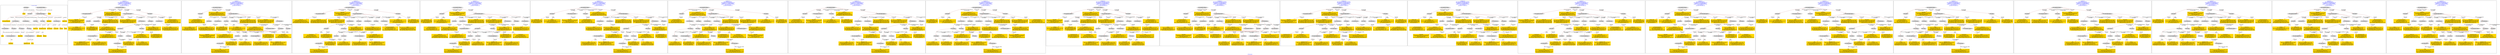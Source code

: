 digraph n0 {
fontcolor="blue"
remincross="true"
label="s05-met.json"
subgraph cluster_0 {
label="1-correct model"
n2[style="filled",color="white",fillcolor="lightgray",label="E12_Production1"];
n3[style="filled",color="white",fillcolor="lightgray",label="E21_Person1"];
n4[style="filled",color="white",fillcolor="lightgray",label="E55_Type3"];
n5[style="filled",color="white",fillcolor="lightgray",label="E52_Time-Span1"];
n6[style="filled",color="white",fillcolor="lightgray",label="E53_Place1"];
n7[style="filled",color="white",fillcolor="lightgray",label="E82_Actor_Appellation1"];
n8[shape="plaintext",style="filled",fillcolor="gold",label="Person URI"];
n9[style="filled",color="white",fillcolor="lightgray",label="E22_Man-Made_Object1"];
n10[style="filled",color="white",fillcolor="lightgray",label="E8_Acquisition1"];
n11[style="filled",color="white",fillcolor="lightgray",label="E55_Type1"];
n12[style="filled",color="white",fillcolor="lightgray",label="E55_Type2"];
n13[shape="plaintext",style="filled",fillcolor="gold",label="Description"];
n14[style="filled",color="white",fillcolor="lightgray",label="E54_Dimension1"];
n15[shape="plaintext",style="filled",fillcolor="gold",label="Object URI"];
n16[style="filled",color="white",fillcolor="lightgray",label="E33_Linguistic_Object1"];
n17[style="filled",color="white",fillcolor="lightgray",label="E55_Type4"];
n18[shape="plaintext",style="filled",fillcolor="gold",label="values"];
n19[style="filled",color="white",fillcolor="lightgray",label="E38_Image1"];
n20[shape="plaintext",style="filled",fillcolor="gold",label="image"];
n21[style="filled",color="white",fillcolor="lightgray",label="E44_Place_Appellation1"];
n22[shape="plaintext",style="filled",fillcolor="gold",label="Geography"];
n23[shape="plaintext",style="filled",fillcolor="gold",label="Date"];
n24[shape="plaintext",style="filled",fillcolor="gold",label="values"];
n25[shape="plaintext",style="filled",fillcolor="gold",label="Classification URI"];
n26[shape="plaintext",style="filled",fillcolor="gold",label="Classification"];
n27[shape="plaintext",style="filled",fillcolor="gold",label="Culture URI"];
n28[shape="plaintext",style="filled",fillcolor="gold",label="Culture"];
n29[shape="plaintext",style="filled",fillcolor="gold",label="Medium URI"];
n30[shape="plaintext",style="filled",fillcolor="gold",label="Medium"];
n31[shape="plaintext",style="filled",fillcolor="gold",label="ProvenanceTypeURI"];
n32[shape="plaintext",style="filled",fillcolor="gold",label="Appellation URI"];
n33[shape="plaintext",style="filled",fillcolor="gold",label="Who"];
n34[shape="plaintext",style="filled",fillcolor="gold",label="Credit Line"];
}
subgraph cluster_1 {
label="candidate 0\nlink coherence:0.84375\nnode coherence:0.9354838709677419\nconfidence:0.5241464861990875\nmapping score:0.5328397486852394\ncost:130.99954\n-precision:0.62-recall:0.62"
n36[style="filled",color="white",fillcolor="lightgray",label="E12_Production1"];
n37[style="filled",color="white",fillcolor="lightgray",label="E21_Person1"];
n38[style="filled",color="white",fillcolor="lightgray",label="E55_Type1"];
n39[style="filled",color="white",fillcolor="lightgray",label="E67_Birth1"];
n40[style="filled",color="white",fillcolor="lightgray",label="E74_Group1"];
n41[style="filled",color="white",fillcolor="lightgray",label="E82_Actor_Appellation1"];
n42[style="filled",color="white",fillcolor="lightgray",label="E22_Man-Made_Object1"];
n43[style="filled",color="white",fillcolor="lightgray",label="E38_Image1"];
n44[style="filled",color="white",fillcolor="lightgray",label="E54_Dimension1"];
n45[style="filled",color="white",fillcolor="lightgray",label="E55_Type2"];
n46[style="filled",color="white",fillcolor="lightgray",label="E8_Acquisition1"];
n47[style="filled",color="white",fillcolor="lightgray",label="E33_Linguistic_Object1"];
n48[style="filled",color="white",fillcolor="lightgray",label="E55_Type3"];
n49[style="filled",color="white",fillcolor="lightgray",label="E52_Time-Span1"];
n50[style="filled",color="white",fillcolor="lightgray",label="E33_Linguistic_Object2"];
n51[shape="plaintext",style="filled",fillcolor="gold",label="Geography\n[E33_Linguistic_Object,P3_has_note,0.429]\n[E12_Production,P3_has_note,0.278]\n[E35_Title,label,0.153]\n[E73_Information_Object,P3_has_note,0.14]"];
n52[shape="plaintext",style="filled",fillcolor="gold",label="Object URI\n[E22_Man-Made_Object,classLink,0.884]\n[E33_Linguistic_Object,P3_has_note,0.044]\n[E73_Information_Object,P3_has_note,0.037]\n[E22_Man-Made_Object,P3_has_note,0.036]"];
n53[shape="plaintext",style="filled",fillcolor="gold",label="Description\n[E73_Information_Object,P3_has_note,0.328]\n[E22_Man-Made_Object,P3_has_note,0.311]\n[E33_Linguistic_Object,P3_has_note,0.237]\n[E39_Actor,P3_has_note,0.123]"];
n54[shape="plaintext",style="filled",fillcolor="gold",label="Culture URI\n[E74_Group,classLink,0.491]\n[E57_Material,classLink,0.215]\n[E55_Type,classLink,0.2]\n[E74_Group,label,0.094]"];
n55[shape="plaintext",style="filled",fillcolor="gold",label="Medium\n[E55_Type,label,0.343]\n[E29_Design_or_Procedure,P3_has_note,0.29]\n[E57_Material,label,0.22]\n[E57_Material,classLink,0.147]"];
n56[shape="plaintext",style="filled",fillcolor="gold",label="Person URI\n[E21_Person,classLink,0.527]\n[E82_Actor_Appellation,classLink,0.321]\n[E30_Right,P3_has_note,0.111]\n[E73_Information_Object,P3_has_note,0.041]"];
n57[shape="plaintext",style="filled",fillcolor="gold",label="image\n[E38_Image,classLink,0.481]\n[E39_Actor,classLink,0.213]\n[E22_Man-Made_Object,classLink,0.154]\n[E78_Collection,classLink,0.151]"];
n58[shape="plaintext",style="filled",fillcolor="gold",label="values\n[E54_Dimension,P3_has_note,0.675]\n[E73_Information_Object,P3_has_note,0.123]\n[E22_Man-Made_Object,P3_has_note,0.123]\n[E34_Inscription,P3_has_note,0.079]"];
n59[shape="plaintext",style="filled",fillcolor="gold",label="Medium URI\n[E55_Type,classLink,0.436]\n[E57_Material,classLink,0.406]\n[E74_Group,classLink,0.158]\n[E55_Type,label,0.0]"];
n60[shape="plaintext",style="filled",fillcolor="gold",label="Classification\n[E55_Type,label,0.363]\n[E55_Type,classLink,0.265]\n[E31_Document,classLink,0.21]\n[E33_Linguistic_Object,P3_has_note,0.162]"];
n61[shape="plaintext",style="filled",fillcolor="gold",label="Appellation URI\n[E82_Actor_Appellation,classLink,0.926]\n[E21_Person,classLink,0.057]\n[E30_Right,P3_has_note,0.012]\n[E73_Information_Object,P3_has_note,0.005]"];
n62[shape="plaintext",style="filled",fillcolor="gold",label="Credit Line\n[E30_Right,P3_has_note,0.411]\n[E8_Acquisition,P3_has_note,0.362]\n[E33_Linguistic_Object,P3_has_note,0.13]\n[E73_Information_Object,P3_has_note,0.098]"];
n63[shape="plaintext",style="filled",fillcolor="gold",label="values\n[E73_Information_Object,P3_has_note,0.257]\n[E8_Acquisition,P3_has_note,0.254]\n[E33_Linguistic_Object,P3_has_note,0.245]\n[E22_Man-Made_Object,P3_has_note,0.243]"];
n64[shape="plaintext",style="filled",fillcolor="gold",label="Who\n[E82_Actor_Appellation,label,0.526]\n[E22_Man-Made_Object,classLink,0.186]\n[E30_Right,P3_has_note,0.157]\n[E33_Linguistic_Object,P3_has_note,0.132]"];
n65[shape="plaintext",style="filled",fillcolor="gold",label="Classification URI\n[E55_Type,classLink,0.673]\n[E57_Material,classLink,0.172]\n[E74_Group,classLink,0.145]\n[E55_Type,label,0.01]"];
n66[shape="plaintext",style="filled",fillcolor="gold",label="ProvenanceTypeURI\n[E55_Type,classLink,0.75]\n[E57_Material,classLink,0.131]\n[E74_Group,classLink,0.116]\n[E33_Linguistic_Object,P3_has_note,0.003]"];
n67[shape="plaintext",style="filled",fillcolor="gold",label="Culture\n[E74_Group,label,0.564]\n[E74_Group,classLink,0.322]\n[E8_Acquisition,P3_has_note,0.066]\n[E30_Right,P3_has_note,0.048]"];
n68[shape="plaintext",style="filled",fillcolor="gold",label="Date\n[E52_Time-Span,P82_at_some_time_within,0.45]\n[E52_Time-Span,label,0.252]\n[E52_Time-Span,P82a_begin_of_the_begin,0.248]\n[E52_Time-Span,P82b_end_of_the_end,0.051]"];
}
subgraph cluster_2 {
label="candidate 1\nlink coherence:0.84375\nnode coherence:0.9354838709677419\nconfidence:0.5241464861990875\nmapping score:0.5328397486852394\ncost:131.009542\n-precision:0.62-recall:0.62"
n70[style="filled",color="white",fillcolor="lightgray",label="E12_Production1"];
n71[style="filled",color="white",fillcolor="lightgray",label="E21_Person1"];
n72[style="filled",color="white",fillcolor="lightgray",label="E55_Type1"];
n73[style="filled",color="white",fillcolor="lightgray",label="E69_Death1"];
n74[style="filled",color="white",fillcolor="lightgray",label="E74_Group1"];
n75[style="filled",color="white",fillcolor="lightgray",label="E82_Actor_Appellation1"];
n76[style="filled",color="white",fillcolor="lightgray",label="E22_Man-Made_Object1"];
n77[style="filled",color="white",fillcolor="lightgray",label="E38_Image1"];
n78[style="filled",color="white",fillcolor="lightgray",label="E54_Dimension1"];
n79[style="filled",color="white",fillcolor="lightgray",label="E55_Type2"];
n80[style="filled",color="white",fillcolor="lightgray",label="E8_Acquisition1"];
n81[style="filled",color="white",fillcolor="lightgray",label="E33_Linguistic_Object1"];
n82[style="filled",color="white",fillcolor="lightgray",label="E55_Type3"];
n83[style="filled",color="white",fillcolor="lightgray",label="E52_Time-Span3"];
n84[style="filled",color="white",fillcolor="lightgray",label="E33_Linguistic_Object2"];
n85[shape="plaintext",style="filled",fillcolor="gold",label="Geography\n[E33_Linguistic_Object,P3_has_note,0.429]\n[E12_Production,P3_has_note,0.278]\n[E35_Title,label,0.153]\n[E73_Information_Object,P3_has_note,0.14]"];
n86[shape="plaintext",style="filled",fillcolor="gold",label="Object URI\n[E22_Man-Made_Object,classLink,0.884]\n[E33_Linguistic_Object,P3_has_note,0.044]\n[E73_Information_Object,P3_has_note,0.037]\n[E22_Man-Made_Object,P3_has_note,0.036]"];
n87[shape="plaintext",style="filled",fillcolor="gold",label="Description\n[E73_Information_Object,P3_has_note,0.328]\n[E22_Man-Made_Object,P3_has_note,0.311]\n[E33_Linguistic_Object,P3_has_note,0.237]\n[E39_Actor,P3_has_note,0.123]"];
n88[shape="plaintext",style="filled",fillcolor="gold",label="Culture URI\n[E74_Group,classLink,0.491]\n[E57_Material,classLink,0.215]\n[E55_Type,classLink,0.2]\n[E74_Group,label,0.094]"];
n89[shape="plaintext",style="filled",fillcolor="gold",label="Medium\n[E55_Type,label,0.343]\n[E29_Design_or_Procedure,P3_has_note,0.29]\n[E57_Material,label,0.22]\n[E57_Material,classLink,0.147]"];
n90[shape="plaintext",style="filled",fillcolor="gold",label="Person URI\n[E21_Person,classLink,0.527]\n[E82_Actor_Appellation,classLink,0.321]\n[E30_Right,P3_has_note,0.111]\n[E73_Information_Object,P3_has_note,0.041]"];
n91[shape="plaintext",style="filled",fillcolor="gold",label="image\n[E38_Image,classLink,0.481]\n[E39_Actor,classLink,0.213]\n[E22_Man-Made_Object,classLink,0.154]\n[E78_Collection,classLink,0.151]"];
n92[shape="plaintext",style="filled",fillcolor="gold",label="values\n[E54_Dimension,P3_has_note,0.675]\n[E73_Information_Object,P3_has_note,0.123]\n[E22_Man-Made_Object,P3_has_note,0.123]\n[E34_Inscription,P3_has_note,0.079]"];
n93[shape="plaintext",style="filled",fillcolor="gold",label="Medium URI\n[E55_Type,classLink,0.436]\n[E57_Material,classLink,0.406]\n[E74_Group,classLink,0.158]\n[E55_Type,label,0.0]"];
n94[shape="plaintext",style="filled",fillcolor="gold",label="Classification\n[E55_Type,label,0.363]\n[E55_Type,classLink,0.265]\n[E31_Document,classLink,0.21]\n[E33_Linguistic_Object,P3_has_note,0.162]"];
n95[shape="plaintext",style="filled",fillcolor="gold",label="Appellation URI\n[E82_Actor_Appellation,classLink,0.926]\n[E21_Person,classLink,0.057]\n[E30_Right,P3_has_note,0.012]\n[E73_Information_Object,P3_has_note,0.005]"];
n96[shape="plaintext",style="filled",fillcolor="gold",label="Credit Line\n[E30_Right,P3_has_note,0.411]\n[E8_Acquisition,P3_has_note,0.362]\n[E33_Linguistic_Object,P3_has_note,0.13]\n[E73_Information_Object,P3_has_note,0.098]"];
n97[shape="plaintext",style="filled",fillcolor="gold",label="values\n[E73_Information_Object,P3_has_note,0.257]\n[E8_Acquisition,P3_has_note,0.254]\n[E33_Linguistic_Object,P3_has_note,0.245]\n[E22_Man-Made_Object,P3_has_note,0.243]"];
n98[shape="plaintext",style="filled",fillcolor="gold",label="Who\n[E82_Actor_Appellation,label,0.526]\n[E22_Man-Made_Object,classLink,0.186]\n[E30_Right,P3_has_note,0.157]\n[E33_Linguistic_Object,P3_has_note,0.132]"];
n99[shape="plaintext",style="filled",fillcolor="gold",label="Classification URI\n[E55_Type,classLink,0.673]\n[E57_Material,classLink,0.172]\n[E74_Group,classLink,0.145]\n[E55_Type,label,0.01]"];
n100[shape="plaintext",style="filled",fillcolor="gold",label="ProvenanceTypeURI\n[E55_Type,classLink,0.75]\n[E57_Material,classLink,0.131]\n[E74_Group,classLink,0.116]\n[E33_Linguistic_Object,P3_has_note,0.003]"];
n101[shape="plaintext",style="filled",fillcolor="gold",label="Culture\n[E74_Group,label,0.564]\n[E74_Group,classLink,0.322]\n[E8_Acquisition,P3_has_note,0.066]\n[E30_Right,P3_has_note,0.048]"];
n102[shape="plaintext",style="filled",fillcolor="gold",label="Date\n[E52_Time-Span,P82_at_some_time_within,0.45]\n[E52_Time-Span,label,0.252]\n[E52_Time-Span,P82a_begin_of_the_begin,0.248]\n[E52_Time-Span,P82b_end_of_the_end,0.051]"];
}
subgraph cluster_3 {
label="candidate 10\nlink coherence:0.84375\nnode coherence:0.9354838709677419\nconfidence:0.5117969879189965\nmapping score:0.5287232492585424\ncost:229.99954\n-precision:0.59-recall:0.59"
n104[style="filled",color="white",fillcolor="lightgray",label="E12_Production1"];
n105[style="filled",color="white",fillcolor="lightgray",label="E21_Person1"];
n106[style="filled",color="white",fillcolor="lightgray",label="E55_Type1"];
n107[style="filled",color="white",fillcolor="lightgray",label="E67_Birth1"];
n108[style="filled",color="white",fillcolor="lightgray",label="E74_Group1"];
n109[style="filled",color="white",fillcolor="lightgray",label="E82_Actor_Appellation1"];
n110[style="filled",color="white",fillcolor="lightgray",label="E22_Man-Made_Object1"];
n111[style="filled",color="white",fillcolor="lightgray",label="E38_Image1"];
n112[style="filled",color="white",fillcolor="lightgray",label="E54_Dimension1"];
n113[style="filled",color="white",fillcolor="lightgray",label="E55_Type2"];
n114[style="filled",color="white",fillcolor="lightgray",label="E8_Acquisition1"];
n115[style="filled",color="white",fillcolor="lightgray",label="E33_Linguistic_Object1"];
n116[style="filled",color="white",fillcolor="lightgray",label="E55_Type3"];
n117[style="filled",color="white",fillcolor="lightgray",label="E52_Time-Span1"];
n118[style="filled",color="white",fillcolor="lightgray",label="E33_Linguistic_Object2"];
n119[shape="plaintext",style="filled",fillcolor="gold",label="Credit Line\n[E30_Right,P3_has_note,0.411]\n[E8_Acquisition,P3_has_note,0.362]\n[E33_Linguistic_Object,P3_has_note,0.13]\n[E73_Information_Object,P3_has_note,0.098]"];
n120[shape="plaintext",style="filled",fillcolor="gold",label="Object URI\n[E22_Man-Made_Object,classLink,0.884]\n[E33_Linguistic_Object,P3_has_note,0.044]\n[E73_Information_Object,P3_has_note,0.037]\n[E22_Man-Made_Object,P3_has_note,0.036]"];
n121[shape="plaintext",style="filled",fillcolor="gold",label="Description\n[E73_Information_Object,P3_has_note,0.328]\n[E22_Man-Made_Object,P3_has_note,0.311]\n[E33_Linguistic_Object,P3_has_note,0.237]\n[E39_Actor,P3_has_note,0.123]"];
n122[shape="plaintext",style="filled",fillcolor="gold",label="Culture URI\n[E74_Group,classLink,0.491]\n[E57_Material,classLink,0.215]\n[E55_Type,classLink,0.2]\n[E74_Group,label,0.094]"];
n123[shape="plaintext",style="filled",fillcolor="gold",label="Person URI\n[E21_Person,classLink,0.527]\n[E82_Actor_Appellation,classLink,0.321]\n[E30_Right,P3_has_note,0.111]\n[E73_Information_Object,P3_has_note,0.041]"];
n124[shape="plaintext",style="filled",fillcolor="gold",label="image\n[E38_Image,classLink,0.481]\n[E39_Actor,classLink,0.213]\n[E22_Man-Made_Object,classLink,0.154]\n[E78_Collection,classLink,0.151]"];
n125[shape="plaintext",style="filled",fillcolor="gold",label="values\n[E54_Dimension,P3_has_note,0.675]\n[E73_Information_Object,P3_has_note,0.123]\n[E22_Man-Made_Object,P3_has_note,0.123]\n[E34_Inscription,P3_has_note,0.079]"];
n126[shape="plaintext",style="filled",fillcolor="gold",label="ProvenanceTypeURI\n[E55_Type,classLink,0.75]\n[E57_Material,classLink,0.131]\n[E74_Group,classLink,0.116]\n[E33_Linguistic_Object,P3_has_note,0.003]"];
n127[shape="plaintext",style="filled",fillcolor="gold",label="Classification\n[E55_Type,label,0.363]\n[E55_Type,classLink,0.265]\n[E31_Document,classLink,0.21]\n[E33_Linguistic_Object,P3_has_note,0.162]"];
n128[shape="plaintext",style="filled",fillcolor="gold",label="Appellation URI\n[E82_Actor_Appellation,classLink,0.926]\n[E21_Person,classLink,0.057]\n[E30_Right,P3_has_note,0.012]\n[E73_Information_Object,P3_has_note,0.005]"];
n129[shape="plaintext",style="filled",fillcolor="gold",label="values\n[E73_Information_Object,P3_has_note,0.257]\n[E8_Acquisition,P3_has_note,0.254]\n[E33_Linguistic_Object,P3_has_note,0.245]\n[E22_Man-Made_Object,P3_has_note,0.243]"];
n130[shape="plaintext",style="filled",fillcolor="gold",label="Geography\n[E33_Linguistic_Object,P3_has_note,0.429]\n[E12_Production,P3_has_note,0.278]\n[E35_Title,label,0.153]\n[E73_Information_Object,P3_has_note,0.14]"];
n131[shape="plaintext",style="filled",fillcolor="gold",label="Who\n[E82_Actor_Appellation,label,0.526]\n[E22_Man-Made_Object,classLink,0.186]\n[E30_Right,P3_has_note,0.157]\n[E33_Linguistic_Object,P3_has_note,0.132]"];
n132[shape="plaintext",style="filled",fillcolor="gold",label="Medium\n[E55_Type,label,0.343]\n[E29_Design_or_Procedure,P3_has_note,0.29]\n[E57_Material,label,0.22]\n[E57_Material,classLink,0.147]"];
n133[shape="plaintext",style="filled",fillcolor="gold",label="Classification URI\n[E55_Type,classLink,0.673]\n[E57_Material,classLink,0.172]\n[E74_Group,classLink,0.145]\n[E55_Type,label,0.01]"];
n134[shape="plaintext",style="filled",fillcolor="gold",label="Medium URI\n[E55_Type,classLink,0.436]\n[E57_Material,classLink,0.406]\n[E74_Group,classLink,0.158]\n[E55_Type,label,0.0]"];
n135[shape="plaintext",style="filled",fillcolor="gold",label="Culture\n[E74_Group,label,0.564]\n[E74_Group,classLink,0.322]\n[E8_Acquisition,P3_has_note,0.066]\n[E30_Right,P3_has_note,0.048]"];
n136[shape="plaintext",style="filled",fillcolor="gold",label="Date\n[E52_Time-Span,P82_at_some_time_within,0.45]\n[E52_Time-Span,label,0.252]\n[E52_Time-Span,P82a_begin_of_the_begin,0.248]\n[E52_Time-Span,P82b_end_of_the_end,0.051]"];
}
subgraph cluster_4 {
label="candidate 11\nlink coherence:0.84375\nnode coherence:0.9354838709677419\nconfidence:0.5117969879189965\nmapping score:0.5287232492585424\ncost:230.009542\n-precision:0.59-recall:0.59"
n138[style="filled",color="white",fillcolor="lightgray",label="E12_Production1"];
n139[style="filled",color="white",fillcolor="lightgray",label="E21_Person1"];
n140[style="filled",color="white",fillcolor="lightgray",label="E55_Type1"];
n141[style="filled",color="white",fillcolor="lightgray",label="E69_Death1"];
n142[style="filled",color="white",fillcolor="lightgray",label="E74_Group1"];
n143[style="filled",color="white",fillcolor="lightgray",label="E82_Actor_Appellation1"];
n144[style="filled",color="white",fillcolor="lightgray",label="E22_Man-Made_Object1"];
n145[style="filled",color="white",fillcolor="lightgray",label="E38_Image1"];
n146[style="filled",color="white",fillcolor="lightgray",label="E54_Dimension1"];
n147[style="filled",color="white",fillcolor="lightgray",label="E55_Type2"];
n148[style="filled",color="white",fillcolor="lightgray",label="E8_Acquisition1"];
n149[style="filled",color="white",fillcolor="lightgray",label="E33_Linguistic_Object1"];
n150[style="filled",color="white",fillcolor="lightgray",label="E55_Type3"];
n151[style="filled",color="white",fillcolor="lightgray",label="E52_Time-Span3"];
n152[style="filled",color="white",fillcolor="lightgray",label="E33_Linguistic_Object2"];
n153[shape="plaintext",style="filled",fillcolor="gold",label="Credit Line\n[E30_Right,P3_has_note,0.411]\n[E8_Acquisition,P3_has_note,0.362]\n[E33_Linguistic_Object,P3_has_note,0.13]\n[E73_Information_Object,P3_has_note,0.098]"];
n154[shape="plaintext",style="filled",fillcolor="gold",label="Object URI\n[E22_Man-Made_Object,classLink,0.884]\n[E33_Linguistic_Object,P3_has_note,0.044]\n[E73_Information_Object,P3_has_note,0.037]\n[E22_Man-Made_Object,P3_has_note,0.036]"];
n155[shape="plaintext",style="filled",fillcolor="gold",label="Description\n[E73_Information_Object,P3_has_note,0.328]\n[E22_Man-Made_Object,P3_has_note,0.311]\n[E33_Linguistic_Object,P3_has_note,0.237]\n[E39_Actor,P3_has_note,0.123]"];
n156[shape="plaintext",style="filled",fillcolor="gold",label="Culture URI\n[E74_Group,classLink,0.491]\n[E57_Material,classLink,0.215]\n[E55_Type,classLink,0.2]\n[E74_Group,label,0.094]"];
n157[shape="plaintext",style="filled",fillcolor="gold",label="Person URI\n[E21_Person,classLink,0.527]\n[E82_Actor_Appellation,classLink,0.321]\n[E30_Right,P3_has_note,0.111]\n[E73_Information_Object,P3_has_note,0.041]"];
n158[shape="plaintext",style="filled",fillcolor="gold",label="image\n[E38_Image,classLink,0.481]\n[E39_Actor,classLink,0.213]\n[E22_Man-Made_Object,classLink,0.154]\n[E78_Collection,classLink,0.151]"];
n159[shape="plaintext",style="filled",fillcolor="gold",label="values\n[E54_Dimension,P3_has_note,0.675]\n[E73_Information_Object,P3_has_note,0.123]\n[E22_Man-Made_Object,P3_has_note,0.123]\n[E34_Inscription,P3_has_note,0.079]"];
n160[shape="plaintext",style="filled",fillcolor="gold",label="ProvenanceTypeURI\n[E55_Type,classLink,0.75]\n[E57_Material,classLink,0.131]\n[E74_Group,classLink,0.116]\n[E33_Linguistic_Object,P3_has_note,0.003]"];
n161[shape="plaintext",style="filled",fillcolor="gold",label="Classification\n[E55_Type,label,0.363]\n[E55_Type,classLink,0.265]\n[E31_Document,classLink,0.21]\n[E33_Linguistic_Object,P3_has_note,0.162]"];
n162[shape="plaintext",style="filled",fillcolor="gold",label="Appellation URI\n[E82_Actor_Appellation,classLink,0.926]\n[E21_Person,classLink,0.057]\n[E30_Right,P3_has_note,0.012]\n[E73_Information_Object,P3_has_note,0.005]"];
n163[shape="plaintext",style="filled",fillcolor="gold",label="values\n[E73_Information_Object,P3_has_note,0.257]\n[E8_Acquisition,P3_has_note,0.254]\n[E33_Linguistic_Object,P3_has_note,0.245]\n[E22_Man-Made_Object,P3_has_note,0.243]"];
n164[shape="plaintext",style="filled",fillcolor="gold",label="Geography\n[E33_Linguistic_Object,P3_has_note,0.429]\n[E12_Production,P3_has_note,0.278]\n[E35_Title,label,0.153]\n[E73_Information_Object,P3_has_note,0.14]"];
n165[shape="plaintext",style="filled",fillcolor="gold",label="Who\n[E82_Actor_Appellation,label,0.526]\n[E22_Man-Made_Object,classLink,0.186]\n[E30_Right,P3_has_note,0.157]\n[E33_Linguistic_Object,P3_has_note,0.132]"];
n166[shape="plaintext",style="filled",fillcolor="gold",label="Medium\n[E55_Type,label,0.343]\n[E29_Design_or_Procedure,P3_has_note,0.29]\n[E57_Material,label,0.22]\n[E57_Material,classLink,0.147]"];
n167[shape="plaintext",style="filled",fillcolor="gold",label="Classification URI\n[E55_Type,classLink,0.673]\n[E57_Material,classLink,0.172]\n[E74_Group,classLink,0.145]\n[E55_Type,label,0.01]"];
n168[shape="plaintext",style="filled",fillcolor="gold",label="Medium URI\n[E55_Type,classLink,0.436]\n[E57_Material,classLink,0.406]\n[E74_Group,classLink,0.158]\n[E55_Type,label,0.0]"];
n169[shape="plaintext",style="filled",fillcolor="gold",label="Culture\n[E74_Group,label,0.564]\n[E74_Group,classLink,0.322]\n[E8_Acquisition,P3_has_note,0.066]\n[E30_Right,P3_has_note,0.048]"];
n170[shape="plaintext",style="filled",fillcolor="gold",label="Date\n[E52_Time-Span,P82_at_some_time_within,0.45]\n[E52_Time-Span,label,0.252]\n[E52_Time-Span,P82a_begin_of_the_begin,0.248]\n[E52_Time-Span,P82b_end_of_the_end,0.051]"];
}
subgraph cluster_5 {
label="candidate 12\nlink coherence:0.84375\nnode coherence:0.9354838709677419\nconfidence:0.5117969879189965\nmapping score:0.5287232492585424\ncost:230.009552\n-precision:0.56-recall:0.56"
n172[style="filled",color="white",fillcolor="lightgray",label="E12_Production1"];
n173[style="filled",color="white",fillcolor="lightgray",label="E21_Person1"];
n174[style="filled",color="white",fillcolor="lightgray",label="E55_Type1"];
n175[style="filled",color="white",fillcolor="lightgray",label="E67_Birth1"];
n176[style="filled",color="white",fillcolor="lightgray",label="E74_Group1"];
n177[style="filled",color="white",fillcolor="lightgray",label="E82_Actor_Appellation1"];
n178[style="filled",color="white",fillcolor="lightgray",label="E22_Man-Made_Object1"];
n179[style="filled",color="white",fillcolor="lightgray",label="E38_Image1"];
n180[style="filled",color="white",fillcolor="lightgray",label="E54_Dimension1"];
n181[style="filled",color="white",fillcolor="lightgray",label="E8_Acquisition1"];
n182[style="filled",color="white",fillcolor="lightgray",label="E33_Linguistic_Object2"];
n183[style="filled",color="white",fillcolor="lightgray",label="E55_Type2"];
n184[style="filled",color="white",fillcolor="lightgray",label="E52_Time-Span1"];
n185[style="filled",color="white",fillcolor="lightgray",label="E33_Linguistic_Object1"];
n186[style="filled",color="white",fillcolor="lightgray",label="E55_Type3"];
n187[shape="plaintext",style="filled",fillcolor="gold",label="Credit Line\n[E30_Right,P3_has_note,0.411]\n[E8_Acquisition,P3_has_note,0.362]\n[E33_Linguistic_Object,P3_has_note,0.13]\n[E73_Information_Object,P3_has_note,0.098]"];
n188[shape="plaintext",style="filled",fillcolor="gold",label="Object URI\n[E22_Man-Made_Object,classLink,0.884]\n[E33_Linguistic_Object,P3_has_note,0.044]\n[E73_Information_Object,P3_has_note,0.037]\n[E22_Man-Made_Object,P3_has_note,0.036]"];
n189[shape="plaintext",style="filled",fillcolor="gold",label="Description\n[E73_Information_Object,P3_has_note,0.328]\n[E22_Man-Made_Object,P3_has_note,0.311]\n[E33_Linguistic_Object,P3_has_note,0.237]\n[E39_Actor,P3_has_note,0.123]"];
n190[shape="plaintext",style="filled",fillcolor="gold",label="Culture URI\n[E74_Group,classLink,0.491]\n[E57_Material,classLink,0.215]\n[E55_Type,classLink,0.2]\n[E74_Group,label,0.094]"];
n191[shape="plaintext",style="filled",fillcolor="gold",label="Medium\n[E55_Type,label,0.343]\n[E29_Design_or_Procedure,P3_has_note,0.29]\n[E57_Material,label,0.22]\n[E57_Material,classLink,0.147]"];
n192[shape="plaintext",style="filled",fillcolor="gold",label="Person URI\n[E21_Person,classLink,0.527]\n[E82_Actor_Appellation,classLink,0.321]\n[E30_Right,P3_has_note,0.111]\n[E73_Information_Object,P3_has_note,0.041]"];
n193[shape="plaintext",style="filled",fillcolor="gold",label="image\n[E38_Image,classLink,0.481]\n[E39_Actor,classLink,0.213]\n[E22_Man-Made_Object,classLink,0.154]\n[E78_Collection,classLink,0.151]"];
n194[shape="plaintext",style="filled",fillcolor="gold",label="values\n[E54_Dimension,P3_has_note,0.675]\n[E73_Information_Object,P3_has_note,0.123]\n[E22_Man-Made_Object,P3_has_note,0.123]\n[E34_Inscription,P3_has_note,0.079]"];
n195[shape="plaintext",style="filled",fillcolor="gold",label="Medium URI\n[E55_Type,classLink,0.436]\n[E57_Material,classLink,0.406]\n[E74_Group,classLink,0.158]\n[E55_Type,label,0.0]"];
n196[shape="plaintext",style="filled",fillcolor="gold",label="Classification\n[E55_Type,label,0.363]\n[E55_Type,classLink,0.265]\n[E31_Document,classLink,0.21]\n[E33_Linguistic_Object,P3_has_note,0.162]"];
n197[shape="plaintext",style="filled",fillcolor="gold",label="Appellation URI\n[E82_Actor_Appellation,classLink,0.926]\n[E21_Person,classLink,0.057]\n[E30_Right,P3_has_note,0.012]\n[E73_Information_Object,P3_has_note,0.005]"];
n198[shape="plaintext",style="filled",fillcolor="gold",label="values\n[E73_Information_Object,P3_has_note,0.257]\n[E8_Acquisition,P3_has_note,0.254]\n[E33_Linguistic_Object,P3_has_note,0.245]\n[E22_Man-Made_Object,P3_has_note,0.243]"];
n199[shape="plaintext",style="filled",fillcolor="gold",label="Geography\n[E33_Linguistic_Object,P3_has_note,0.429]\n[E12_Production,P3_has_note,0.278]\n[E35_Title,label,0.153]\n[E73_Information_Object,P3_has_note,0.14]"];
n200[shape="plaintext",style="filled",fillcolor="gold",label="Who\n[E82_Actor_Appellation,label,0.526]\n[E22_Man-Made_Object,classLink,0.186]\n[E30_Right,P3_has_note,0.157]\n[E33_Linguistic_Object,P3_has_note,0.132]"];
n201[shape="plaintext",style="filled",fillcolor="gold",label="Classification URI\n[E55_Type,classLink,0.673]\n[E57_Material,classLink,0.172]\n[E74_Group,classLink,0.145]\n[E55_Type,label,0.01]"];
n202[shape="plaintext",style="filled",fillcolor="gold",label="ProvenanceTypeURI\n[E55_Type,classLink,0.75]\n[E57_Material,classLink,0.131]\n[E74_Group,classLink,0.116]\n[E33_Linguistic_Object,P3_has_note,0.003]"];
n203[shape="plaintext",style="filled",fillcolor="gold",label="Culture\n[E74_Group,label,0.564]\n[E74_Group,classLink,0.322]\n[E8_Acquisition,P3_has_note,0.066]\n[E30_Right,P3_has_note,0.048]"];
n204[shape="plaintext",style="filled",fillcolor="gold",label="Date\n[E52_Time-Span,P82_at_some_time_within,0.45]\n[E52_Time-Span,label,0.252]\n[E52_Time-Span,P82a_begin_of_the_begin,0.248]\n[E52_Time-Span,P82b_end_of_the_end,0.051]"];
}
subgraph cluster_6 {
label="candidate 13\nlink coherence:0.84375\nnode coherence:0.9354838709677419\nconfidence:0.5117969879189965\nmapping score:0.5287232492585424\ncost:230.019554\n-precision:0.56-recall:0.56"
n206[style="filled",color="white",fillcolor="lightgray",label="E12_Production1"];
n207[style="filled",color="white",fillcolor="lightgray",label="E21_Person1"];
n208[style="filled",color="white",fillcolor="lightgray",label="E55_Type1"];
n209[style="filled",color="white",fillcolor="lightgray",label="E67_Birth1"];
n210[style="filled",color="white",fillcolor="lightgray",label="E74_Group1"];
n211[style="filled",color="white",fillcolor="lightgray",label="E82_Actor_Appellation1"];
n212[style="filled",color="white",fillcolor="lightgray",label="E22_Man-Made_Object1"];
n213[style="filled",color="white",fillcolor="lightgray",label="E38_Image1"];
n214[style="filled",color="white",fillcolor="lightgray",label="E54_Dimension1"];
n215[style="filled",color="white",fillcolor="lightgray",label="E8_Acquisition1"];
n216[style="filled",color="white",fillcolor="lightgray",label="E33_Linguistic_Object2"];
n217[style="filled",color="white",fillcolor="lightgray",label="E55_Type2"];
n218[style="filled",color="white",fillcolor="lightgray",label="E52_Time-Span1"];
n219[style="filled",color="white",fillcolor="lightgray",label="E55_Type3"];
n220[style="filled",color="white",fillcolor="lightgray",label="E33_Linguistic_Object1"];
n221[shape="plaintext",style="filled",fillcolor="gold",label="Credit Line\n[E30_Right,P3_has_note,0.411]\n[E8_Acquisition,P3_has_note,0.362]\n[E33_Linguistic_Object,P3_has_note,0.13]\n[E73_Information_Object,P3_has_note,0.098]"];
n222[shape="plaintext",style="filled",fillcolor="gold",label="Object URI\n[E22_Man-Made_Object,classLink,0.884]\n[E33_Linguistic_Object,P3_has_note,0.044]\n[E73_Information_Object,P3_has_note,0.037]\n[E22_Man-Made_Object,P3_has_note,0.036]"];
n223[shape="plaintext",style="filled",fillcolor="gold",label="Description\n[E73_Information_Object,P3_has_note,0.328]\n[E22_Man-Made_Object,P3_has_note,0.311]\n[E33_Linguistic_Object,P3_has_note,0.237]\n[E39_Actor,P3_has_note,0.123]"];
n224[shape="plaintext",style="filled",fillcolor="gold",label="Culture URI\n[E74_Group,classLink,0.491]\n[E57_Material,classLink,0.215]\n[E55_Type,classLink,0.2]\n[E74_Group,label,0.094]"];
n225[shape="plaintext",style="filled",fillcolor="gold",label="Medium\n[E55_Type,label,0.343]\n[E29_Design_or_Procedure,P3_has_note,0.29]\n[E57_Material,label,0.22]\n[E57_Material,classLink,0.147]"];
n226[shape="plaintext",style="filled",fillcolor="gold",label="Person URI\n[E21_Person,classLink,0.527]\n[E82_Actor_Appellation,classLink,0.321]\n[E30_Right,P3_has_note,0.111]\n[E73_Information_Object,P3_has_note,0.041]"];
n227[shape="plaintext",style="filled",fillcolor="gold",label="image\n[E38_Image,classLink,0.481]\n[E39_Actor,classLink,0.213]\n[E22_Man-Made_Object,classLink,0.154]\n[E78_Collection,classLink,0.151]"];
n228[shape="plaintext",style="filled",fillcolor="gold",label="values\n[E54_Dimension,P3_has_note,0.675]\n[E73_Information_Object,P3_has_note,0.123]\n[E22_Man-Made_Object,P3_has_note,0.123]\n[E34_Inscription,P3_has_note,0.079]"];
n229[shape="plaintext",style="filled",fillcolor="gold",label="Medium URI\n[E55_Type,classLink,0.436]\n[E57_Material,classLink,0.406]\n[E74_Group,classLink,0.158]\n[E55_Type,label,0.0]"];
n230[shape="plaintext",style="filled",fillcolor="gold",label="Classification\n[E55_Type,label,0.363]\n[E55_Type,classLink,0.265]\n[E31_Document,classLink,0.21]\n[E33_Linguistic_Object,P3_has_note,0.162]"];
n231[shape="plaintext",style="filled",fillcolor="gold",label="Appellation URI\n[E82_Actor_Appellation,classLink,0.926]\n[E21_Person,classLink,0.057]\n[E30_Right,P3_has_note,0.012]\n[E73_Information_Object,P3_has_note,0.005]"];
n232[shape="plaintext",style="filled",fillcolor="gold",label="values\n[E73_Information_Object,P3_has_note,0.257]\n[E8_Acquisition,P3_has_note,0.254]\n[E33_Linguistic_Object,P3_has_note,0.245]\n[E22_Man-Made_Object,P3_has_note,0.243]"];
n233[shape="plaintext",style="filled",fillcolor="gold",label="Geography\n[E33_Linguistic_Object,P3_has_note,0.429]\n[E12_Production,P3_has_note,0.278]\n[E35_Title,label,0.153]\n[E73_Information_Object,P3_has_note,0.14]"];
n234[shape="plaintext",style="filled",fillcolor="gold",label="Who\n[E82_Actor_Appellation,label,0.526]\n[E22_Man-Made_Object,classLink,0.186]\n[E30_Right,P3_has_note,0.157]\n[E33_Linguistic_Object,P3_has_note,0.132]"];
n235[shape="plaintext",style="filled",fillcolor="gold",label="Classification URI\n[E55_Type,classLink,0.673]\n[E57_Material,classLink,0.172]\n[E74_Group,classLink,0.145]\n[E55_Type,label,0.01]"];
n236[shape="plaintext",style="filled",fillcolor="gold",label="ProvenanceTypeURI\n[E55_Type,classLink,0.75]\n[E57_Material,classLink,0.131]\n[E74_Group,classLink,0.116]\n[E33_Linguistic_Object,P3_has_note,0.003]"];
n237[shape="plaintext",style="filled",fillcolor="gold",label="Culture\n[E74_Group,label,0.564]\n[E74_Group,classLink,0.322]\n[E8_Acquisition,P3_has_note,0.066]\n[E30_Right,P3_has_note,0.048]"];
n238[shape="plaintext",style="filled",fillcolor="gold",label="Date\n[E52_Time-Span,P82_at_some_time_within,0.45]\n[E52_Time-Span,label,0.252]\n[E52_Time-Span,P82a_begin_of_the_begin,0.248]\n[E52_Time-Span,P82b_end_of_the_end,0.051]"];
}
subgraph cluster_7 {
label="candidate 14\nlink coherence:0.84375\nnode coherence:0.9354838709677419\nconfidence:0.5117969879189965\nmapping score:0.5287232492585424\ncost:329.009552\n-precision:0.56-recall:0.56"
n240[style="filled",color="white",fillcolor="lightgray",label="E12_Production1"];
n241[style="filled",color="white",fillcolor="lightgray",label="E21_Person1"];
n242[style="filled",color="white",fillcolor="lightgray",label="E55_Type1"];
n243[style="filled",color="white",fillcolor="lightgray",label="E67_Birth1"];
n244[style="filled",color="white",fillcolor="lightgray",label="E74_Group1"];
n245[style="filled",color="white",fillcolor="lightgray",label="E82_Actor_Appellation1"];
n246[style="filled",color="white",fillcolor="lightgray",label="E22_Man-Made_Object1"];
n247[style="filled",color="white",fillcolor="lightgray",label="E38_Image1"];
n248[style="filled",color="white",fillcolor="lightgray",label="E54_Dimension1"];
n249[style="filled",color="white",fillcolor="lightgray",label="E8_Acquisition1"];
n250[style="filled",color="white",fillcolor="lightgray",label="E33_Linguistic_Object2"];
n251[style="filled",color="white",fillcolor="lightgray",label="E55_Type2"];
n252[style="filled",color="white",fillcolor="lightgray",label="E52_Time-Span1"];
n253[style="filled",color="white",fillcolor="lightgray",label="E33_Linguistic_Object1"];
n254[style="filled",color="white",fillcolor="lightgray",label="E55_Type3"];
n255[shape="plaintext",style="filled",fillcolor="gold",label="Credit Line\n[E30_Right,P3_has_note,0.411]\n[E8_Acquisition,P3_has_note,0.362]\n[E33_Linguistic_Object,P3_has_note,0.13]\n[E73_Information_Object,P3_has_note,0.098]"];
n256[shape="plaintext",style="filled",fillcolor="gold",label="Object URI\n[E22_Man-Made_Object,classLink,0.884]\n[E33_Linguistic_Object,P3_has_note,0.044]\n[E73_Information_Object,P3_has_note,0.037]\n[E22_Man-Made_Object,P3_has_note,0.036]"];
n257[shape="plaintext",style="filled",fillcolor="gold",label="Description\n[E73_Information_Object,P3_has_note,0.328]\n[E22_Man-Made_Object,P3_has_note,0.311]\n[E33_Linguistic_Object,P3_has_note,0.237]\n[E39_Actor,P3_has_note,0.123]"];
n258[shape="plaintext",style="filled",fillcolor="gold",label="Culture URI\n[E74_Group,classLink,0.491]\n[E57_Material,classLink,0.215]\n[E55_Type,classLink,0.2]\n[E74_Group,label,0.094]"];
n259[shape="plaintext",style="filled",fillcolor="gold",label="Person URI\n[E21_Person,classLink,0.527]\n[E82_Actor_Appellation,classLink,0.321]\n[E30_Right,P3_has_note,0.111]\n[E73_Information_Object,P3_has_note,0.041]"];
n260[shape="plaintext",style="filled",fillcolor="gold",label="image\n[E38_Image,classLink,0.481]\n[E39_Actor,classLink,0.213]\n[E22_Man-Made_Object,classLink,0.154]\n[E78_Collection,classLink,0.151]"];
n261[shape="plaintext",style="filled",fillcolor="gold",label="values\n[E54_Dimension,P3_has_note,0.675]\n[E73_Information_Object,P3_has_note,0.123]\n[E22_Man-Made_Object,P3_has_note,0.123]\n[E34_Inscription,P3_has_note,0.079]"];
n262[shape="plaintext",style="filled",fillcolor="gold",label="ProvenanceTypeURI\n[E55_Type,classLink,0.75]\n[E57_Material,classLink,0.131]\n[E74_Group,classLink,0.116]\n[E33_Linguistic_Object,P3_has_note,0.003]"];
n263[shape="plaintext",style="filled",fillcolor="gold",label="Classification\n[E55_Type,label,0.363]\n[E55_Type,classLink,0.265]\n[E31_Document,classLink,0.21]\n[E33_Linguistic_Object,P3_has_note,0.162]"];
n264[shape="plaintext",style="filled",fillcolor="gold",label="Appellation URI\n[E82_Actor_Appellation,classLink,0.926]\n[E21_Person,classLink,0.057]\n[E30_Right,P3_has_note,0.012]\n[E73_Information_Object,P3_has_note,0.005]"];
n265[shape="plaintext",style="filled",fillcolor="gold",label="values\n[E73_Information_Object,P3_has_note,0.257]\n[E8_Acquisition,P3_has_note,0.254]\n[E33_Linguistic_Object,P3_has_note,0.245]\n[E22_Man-Made_Object,P3_has_note,0.243]"];
n266[shape="plaintext",style="filled",fillcolor="gold",label="Geography\n[E33_Linguistic_Object,P3_has_note,0.429]\n[E12_Production,P3_has_note,0.278]\n[E35_Title,label,0.153]\n[E73_Information_Object,P3_has_note,0.14]"];
n267[shape="plaintext",style="filled",fillcolor="gold",label="Who\n[E82_Actor_Appellation,label,0.526]\n[E22_Man-Made_Object,classLink,0.186]\n[E30_Right,P3_has_note,0.157]\n[E33_Linguistic_Object,P3_has_note,0.132]"];
n268[shape="plaintext",style="filled",fillcolor="gold",label="Medium\n[E55_Type,label,0.343]\n[E29_Design_or_Procedure,P3_has_note,0.29]\n[E57_Material,label,0.22]\n[E57_Material,classLink,0.147]"];
n269[shape="plaintext",style="filled",fillcolor="gold",label="Classification URI\n[E55_Type,classLink,0.673]\n[E57_Material,classLink,0.172]\n[E74_Group,classLink,0.145]\n[E55_Type,label,0.01]"];
n270[shape="plaintext",style="filled",fillcolor="gold",label="Medium URI\n[E55_Type,classLink,0.436]\n[E57_Material,classLink,0.406]\n[E74_Group,classLink,0.158]\n[E55_Type,label,0.0]"];
n271[shape="plaintext",style="filled",fillcolor="gold",label="Culture\n[E74_Group,label,0.564]\n[E74_Group,classLink,0.322]\n[E8_Acquisition,P3_has_note,0.066]\n[E30_Right,P3_has_note,0.048]"];
n272[shape="plaintext",style="filled",fillcolor="gold",label="Date\n[E52_Time-Span,P82_at_some_time_within,0.45]\n[E52_Time-Span,label,0.252]\n[E52_Time-Span,P82a_begin_of_the_begin,0.248]\n[E52_Time-Span,P82b_end_of_the_end,0.051]"];
}
subgraph cluster_8 {
label="candidate 15\nlink coherence:0.84375\nnode coherence:0.9354838709677419\nconfidence:0.5117969879189965\nmapping score:0.5287232492585424\ncost:329.019554\n-precision:0.56-recall:0.56"
n274[style="filled",color="white",fillcolor="lightgray",label="E12_Production1"];
n275[style="filled",color="white",fillcolor="lightgray",label="E21_Person1"];
n276[style="filled",color="white",fillcolor="lightgray",label="E55_Type1"];
n277[style="filled",color="white",fillcolor="lightgray",label="E67_Birth1"];
n278[style="filled",color="white",fillcolor="lightgray",label="E74_Group1"];
n279[style="filled",color="white",fillcolor="lightgray",label="E82_Actor_Appellation1"];
n280[style="filled",color="white",fillcolor="lightgray",label="E22_Man-Made_Object1"];
n281[style="filled",color="white",fillcolor="lightgray",label="E38_Image1"];
n282[style="filled",color="white",fillcolor="lightgray",label="E54_Dimension1"];
n283[style="filled",color="white",fillcolor="lightgray",label="E8_Acquisition1"];
n284[style="filled",color="white",fillcolor="lightgray",label="E33_Linguistic_Object2"];
n285[style="filled",color="white",fillcolor="lightgray",label="E55_Type2"];
n286[style="filled",color="white",fillcolor="lightgray",label="E52_Time-Span1"];
n287[style="filled",color="white",fillcolor="lightgray",label="E55_Type3"];
n288[style="filled",color="white",fillcolor="lightgray",label="E33_Linguistic_Object1"];
n289[shape="plaintext",style="filled",fillcolor="gold",label="Credit Line\n[E30_Right,P3_has_note,0.411]\n[E8_Acquisition,P3_has_note,0.362]\n[E33_Linguistic_Object,P3_has_note,0.13]\n[E73_Information_Object,P3_has_note,0.098]"];
n290[shape="plaintext",style="filled",fillcolor="gold",label="Object URI\n[E22_Man-Made_Object,classLink,0.884]\n[E33_Linguistic_Object,P3_has_note,0.044]\n[E73_Information_Object,P3_has_note,0.037]\n[E22_Man-Made_Object,P3_has_note,0.036]"];
n291[shape="plaintext",style="filled",fillcolor="gold",label="Description\n[E73_Information_Object,P3_has_note,0.328]\n[E22_Man-Made_Object,P3_has_note,0.311]\n[E33_Linguistic_Object,P3_has_note,0.237]\n[E39_Actor,P3_has_note,0.123]"];
n292[shape="plaintext",style="filled",fillcolor="gold",label="Culture URI\n[E74_Group,classLink,0.491]\n[E57_Material,classLink,0.215]\n[E55_Type,classLink,0.2]\n[E74_Group,label,0.094]"];
n293[shape="plaintext",style="filled",fillcolor="gold",label="Person URI\n[E21_Person,classLink,0.527]\n[E82_Actor_Appellation,classLink,0.321]\n[E30_Right,P3_has_note,0.111]\n[E73_Information_Object,P3_has_note,0.041]"];
n294[shape="plaintext",style="filled",fillcolor="gold",label="image\n[E38_Image,classLink,0.481]\n[E39_Actor,classLink,0.213]\n[E22_Man-Made_Object,classLink,0.154]\n[E78_Collection,classLink,0.151]"];
n295[shape="plaintext",style="filled",fillcolor="gold",label="values\n[E54_Dimension,P3_has_note,0.675]\n[E73_Information_Object,P3_has_note,0.123]\n[E22_Man-Made_Object,P3_has_note,0.123]\n[E34_Inscription,P3_has_note,0.079]"];
n296[shape="plaintext",style="filled",fillcolor="gold",label="ProvenanceTypeURI\n[E55_Type,classLink,0.75]\n[E57_Material,classLink,0.131]\n[E74_Group,classLink,0.116]\n[E33_Linguistic_Object,P3_has_note,0.003]"];
n297[shape="plaintext",style="filled",fillcolor="gold",label="Classification\n[E55_Type,label,0.363]\n[E55_Type,classLink,0.265]\n[E31_Document,classLink,0.21]\n[E33_Linguistic_Object,P3_has_note,0.162]"];
n298[shape="plaintext",style="filled",fillcolor="gold",label="Appellation URI\n[E82_Actor_Appellation,classLink,0.926]\n[E21_Person,classLink,0.057]\n[E30_Right,P3_has_note,0.012]\n[E73_Information_Object,P3_has_note,0.005]"];
n299[shape="plaintext",style="filled",fillcolor="gold",label="values\n[E73_Information_Object,P3_has_note,0.257]\n[E8_Acquisition,P3_has_note,0.254]\n[E33_Linguistic_Object,P3_has_note,0.245]\n[E22_Man-Made_Object,P3_has_note,0.243]"];
n300[shape="plaintext",style="filled",fillcolor="gold",label="Geography\n[E33_Linguistic_Object,P3_has_note,0.429]\n[E12_Production,P3_has_note,0.278]\n[E35_Title,label,0.153]\n[E73_Information_Object,P3_has_note,0.14]"];
n301[shape="plaintext",style="filled",fillcolor="gold",label="Who\n[E82_Actor_Appellation,label,0.526]\n[E22_Man-Made_Object,classLink,0.186]\n[E30_Right,P3_has_note,0.157]\n[E33_Linguistic_Object,P3_has_note,0.132]"];
n302[shape="plaintext",style="filled",fillcolor="gold",label="Medium\n[E55_Type,label,0.343]\n[E29_Design_or_Procedure,P3_has_note,0.29]\n[E57_Material,label,0.22]\n[E57_Material,classLink,0.147]"];
n303[shape="plaintext",style="filled",fillcolor="gold",label="Classification URI\n[E55_Type,classLink,0.673]\n[E57_Material,classLink,0.172]\n[E74_Group,classLink,0.145]\n[E55_Type,label,0.01]"];
n304[shape="plaintext",style="filled",fillcolor="gold",label="Medium URI\n[E55_Type,classLink,0.436]\n[E57_Material,classLink,0.406]\n[E74_Group,classLink,0.158]\n[E55_Type,label,0.0]"];
n305[shape="plaintext",style="filled",fillcolor="gold",label="Culture\n[E74_Group,label,0.564]\n[E74_Group,classLink,0.322]\n[E8_Acquisition,P3_has_note,0.066]\n[E30_Right,P3_has_note,0.048]"];
n306[shape="plaintext",style="filled",fillcolor="gold",label="Date\n[E52_Time-Span,P82_at_some_time_within,0.45]\n[E52_Time-Span,label,0.252]\n[E52_Time-Span,P82a_begin_of_the_begin,0.248]\n[E52_Time-Span,P82b_end_of_the_end,0.051]"];
}
subgraph cluster_9 {
label="candidate 16\nlink coherence:0.8387096774193549\nnode coherence:0.9354838709677419\nconfidence:0.5241464861990875\nmapping score:0.5328397486852394\ncost:129.99958\n-precision:0.68-recall:0.66"
n308[style="filled",color="white",fillcolor="lightgray",label="E12_Production1"];
n309[style="filled",color="white",fillcolor="lightgray",label="E21_Person1"];
n310[style="filled",color="white",fillcolor="lightgray",label="E52_Time-Span2"];
n311[style="filled",color="white",fillcolor="lightgray",label="E55_Type1"];
n312[style="filled",color="white",fillcolor="lightgray",label="E74_Group1"];
n313[style="filled",color="white",fillcolor="lightgray",label="E82_Actor_Appellation1"];
n314[style="filled",color="white",fillcolor="lightgray",label="E22_Man-Made_Object1"];
n315[style="filled",color="white",fillcolor="lightgray",label="E38_Image1"];
n316[style="filled",color="white",fillcolor="lightgray",label="E54_Dimension1"];
n317[style="filled",color="white",fillcolor="lightgray",label="E55_Type2"];
n318[style="filled",color="white",fillcolor="lightgray",label="E8_Acquisition1"];
n319[style="filled",color="white",fillcolor="lightgray",label="E33_Linguistic_Object1"];
n320[style="filled",color="white",fillcolor="lightgray",label="E55_Type3"];
n321[style="filled",color="white",fillcolor="lightgray",label="E33_Linguistic_Object2"];
n322[shape="plaintext",style="filled",fillcolor="gold",label="Geography\n[E33_Linguistic_Object,P3_has_note,0.429]\n[E12_Production,P3_has_note,0.278]\n[E35_Title,label,0.153]\n[E73_Information_Object,P3_has_note,0.14]"];
n323[shape="plaintext",style="filled",fillcolor="gold",label="Object URI\n[E22_Man-Made_Object,classLink,0.884]\n[E33_Linguistic_Object,P3_has_note,0.044]\n[E73_Information_Object,P3_has_note,0.037]\n[E22_Man-Made_Object,P3_has_note,0.036]"];
n324[shape="plaintext",style="filled",fillcolor="gold",label="Description\n[E73_Information_Object,P3_has_note,0.328]\n[E22_Man-Made_Object,P3_has_note,0.311]\n[E33_Linguistic_Object,P3_has_note,0.237]\n[E39_Actor,P3_has_note,0.123]"];
n325[shape="plaintext",style="filled",fillcolor="gold",label="Culture URI\n[E74_Group,classLink,0.491]\n[E57_Material,classLink,0.215]\n[E55_Type,classLink,0.2]\n[E74_Group,label,0.094]"];
n326[shape="plaintext",style="filled",fillcolor="gold",label="Medium\n[E55_Type,label,0.343]\n[E29_Design_or_Procedure,P3_has_note,0.29]\n[E57_Material,label,0.22]\n[E57_Material,classLink,0.147]"];
n327[shape="plaintext",style="filled",fillcolor="gold",label="Person URI\n[E21_Person,classLink,0.527]\n[E82_Actor_Appellation,classLink,0.321]\n[E30_Right,P3_has_note,0.111]\n[E73_Information_Object,P3_has_note,0.041]"];
n328[shape="plaintext",style="filled",fillcolor="gold",label="image\n[E38_Image,classLink,0.481]\n[E39_Actor,classLink,0.213]\n[E22_Man-Made_Object,classLink,0.154]\n[E78_Collection,classLink,0.151]"];
n329[shape="plaintext",style="filled",fillcolor="gold",label="values\n[E54_Dimension,P3_has_note,0.675]\n[E73_Information_Object,P3_has_note,0.123]\n[E22_Man-Made_Object,P3_has_note,0.123]\n[E34_Inscription,P3_has_note,0.079]"];
n330[shape="plaintext",style="filled",fillcolor="gold",label="Medium URI\n[E55_Type,classLink,0.436]\n[E57_Material,classLink,0.406]\n[E74_Group,classLink,0.158]\n[E55_Type,label,0.0]"];
n331[shape="plaintext",style="filled",fillcolor="gold",label="Date\n[E52_Time-Span,P82_at_some_time_within,0.45]\n[E52_Time-Span,label,0.252]\n[E52_Time-Span,P82a_begin_of_the_begin,0.248]\n[E52_Time-Span,P82b_end_of_the_end,0.051]"];
n332[shape="plaintext",style="filled",fillcolor="gold",label="Classification\n[E55_Type,label,0.363]\n[E55_Type,classLink,0.265]\n[E31_Document,classLink,0.21]\n[E33_Linguistic_Object,P3_has_note,0.162]"];
n333[shape="plaintext",style="filled",fillcolor="gold",label="Appellation URI\n[E82_Actor_Appellation,classLink,0.926]\n[E21_Person,classLink,0.057]\n[E30_Right,P3_has_note,0.012]\n[E73_Information_Object,P3_has_note,0.005]"];
n334[shape="plaintext",style="filled",fillcolor="gold",label="Credit Line\n[E30_Right,P3_has_note,0.411]\n[E8_Acquisition,P3_has_note,0.362]\n[E33_Linguistic_Object,P3_has_note,0.13]\n[E73_Information_Object,P3_has_note,0.098]"];
n335[shape="plaintext",style="filled",fillcolor="gold",label="values\n[E73_Information_Object,P3_has_note,0.257]\n[E8_Acquisition,P3_has_note,0.254]\n[E33_Linguistic_Object,P3_has_note,0.245]\n[E22_Man-Made_Object,P3_has_note,0.243]"];
n336[shape="plaintext",style="filled",fillcolor="gold",label="Who\n[E82_Actor_Appellation,label,0.526]\n[E22_Man-Made_Object,classLink,0.186]\n[E30_Right,P3_has_note,0.157]\n[E33_Linguistic_Object,P3_has_note,0.132]"];
n337[shape="plaintext",style="filled",fillcolor="gold",label="Classification URI\n[E55_Type,classLink,0.673]\n[E57_Material,classLink,0.172]\n[E74_Group,classLink,0.145]\n[E55_Type,label,0.01]"];
n338[shape="plaintext",style="filled",fillcolor="gold",label="ProvenanceTypeURI\n[E55_Type,classLink,0.75]\n[E57_Material,classLink,0.131]\n[E74_Group,classLink,0.116]\n[E33_Linguistic_Object,P3_has_note,0.003]"];
n339[shape="plaintext",style="filled",fillcolor="gold",label="Culture\n[E74_Group,label,0.564]\n[E74_Group,classLink,0.322]\n[E8_Acquisition,P3_has_note,0.066]\n[E30_Right,P3_has_note,0.048]"];
}
subgraph cluster_10 {
label="candidate 17\nlink coherence:0.8387096774193549\nnode coherence:0.9354838709677419\nconfidence:0.5241464861990875\nmapping score:0.5328397486852394\ncost:130.009582\n-precision:0.68-recall:0.66"
n341[style="filled",color="white",fillcolor="lightgray",label="E12_Production1"];
n342[style="filled",color="white",fillcolor="lightgray",label="E21_Person1"];
n343[style="filled",color="white",fillcolor="lightgray",label="E52_Time-Span2"];
n344[style="filled",color="white",fillcolor="lightgray",label="E55_Type1"];
n345[style="filled",color="white",fillcolor="lightgray",label="E74_Group1"];
n346[style="filled",color="white",fillcolor="lightgray",label="E82_Actor_Appellation1"];
n347[style="filled",color="white",fillcolor="lightgray",label="E22_Man-Made_Object1"];
n348[style="filled",color="white",fillcolor="lightgray",label="E38_Image1"];
n349[style="filled",color="white",fillcolor="lightgray",label="E54_Dimension1"];
n350[style="filled",color="white",fillcolor="lightgray",label="E55_Type2"];
n351[style="filled",color="white",fillcolor="lightgray",label="E8_Acquisition1"];
n352[style="filled",color="white",fillcolor="lightgray",label="E33_Linguistic_Object1"];
n353[style="filled",color="white",fillcolor="lightgray",label="E55_Type3"];
n354[style="filled",color="white",fillcolor="lightgray",label="E33_Linguistic_Object2"];
n355[shape="plaintext",style="filled",fillcolor="gold",label="Geography\n[E33_Linguistic_Object,P3_has_note,0.429]\n[E12_Production,P3_has_note,0.278]\n[E35_Title,label,0.153]\n[E73_Information_Object,P3_has_note,0.14]"];
n356[shape="plaintext",style="filled",fillcolor="gold",label="Object URI\n[E22_Man-Made_Object,classLink,0.884]\n[E33_Linguistic_Object,P3_has_note,0.044]\n[E73_Information_Object,P3_has_note,0.037]\n[E22_Man-Made_Object,P3_has_note,0.036]"];
n357[shape="plaintext",style="filled",fillcolor="gold",label="Description\n[E73_Information_Object,P3_has_note,0.328]\n[E22_Man-Made_Object,P3_has_note,0.311]\n[E33_Linguistic_Object,P3_has_note,0.237]\n[E39_Actor,P3_has_note,0.123]"];
n358[shape="plaintext",style="filled",fillcolor="gold",label="Culture URI\n[E74_Group,classLink,0.491]\n[E57_Material,classLink,0.215]\n[E55_Type,classLink,0.2]\n[E74_Group,label,0.094]"];
n359[shape="plaintext",style="filled",fillcolor="gold",label="Medium\n[E55_Type,label,0.343]\n[E29_Design_or_Procedure,P3_has_note,0.29]\n[E57_Material,label,0.22]\n[E57_Material,classLink,0.147]"];
n360[shape="plaintext",style="filled",fillcolor="gold",label="Person URI\n[E21_Person,classLink,0.527]\n[E82_Actor_Appellation,classLink,0.321]\n[E30_Right,P3_has_note,0.111]\n[E73_Information_Object,P3_has_note,0.041]"];
n361[shape="plaintext",style="filled",fillcolor="gold",label="image\n[E38_Image,classLink,0.481]\n[E39_Actor,classLink,0.213]\n[E22_Man-Made_Object,classLink,0.154]\n[E78_Collection,classLink,0.151]"];
n362[shape="plaintext",style="filled",fillcolor="gold",label="values\n[E54_Dimension,P3_has_note,0.675]\n[E73_Information_Object,P3_has_note,0.123]\n[E22_Man-Made_Object,P3_has_note,0.123]\n[E34_Inscription,P3_has_note,0.079]"];
n363[shape="plaintext",style="filled",fillcolor="gold",label="Medium URI\n[E55_Type,classLink,0.436]\n[E57_Material,classLink,0.406]\n[E74_Group,classLink,0.158]\n[E55_Type,label,0.0]"];
n364[shape="plaintext",style="filled",fillcolor="gold",label="Date\n[E52_Time-Span,P82_at_some_time_within,0.45]\n[E52_Time-Span,label,0.252]\n[E52_Time-Span,P82a_begin_of_the_begin,0.248]\n[E52_Time-Span,P82b_end_of_the_end,0.051]"];
n365[shape="plaintext",style="filled",fillcolor="gold",label="Classification\n[E55_Type,label,0.363]\n[E55_Type,classLink,0.265]\n[E31_Document,classLink,0.21]\n[E33_Linguistic_Object,P3_has_note,0.162]"];
n366[shape="plaintext",style="filled",fillcolor="gold",label="Appellation URI\n[E82_Actor_Appellation,classLink,0.926]\n[E21_Person,classLink,0.057]\n[E30_Right,P3_has_note,0.012]\n[E73_Information_Object,P3_has_note,0.005]"];
n367[shape="plaintext",style="filled",fillcolor="gold",label="Credit Line\n[E30_Right,P3_has_note,0.411]\n[E8_Acquisition,P3_has_note,0.362]\n[E33_Linguistic_Object,P3_has_note,0.13]\n[E73_Information_Object,P3_has_note,0.098]"];
n368[shape="plaintext",style="filled",fillcolor="gold",label="values\n[E73_Information_Object,P3_has_note,0.257]\n[E8_Acquisition,P3_has_note,0.254]\n[E33_Linguistic_Object,P3_has_note,0.245]\n[E22_Man-Made_Object,P3_has_note,0.243]"];
n369[shape="plaintext",style="filled",fillcolor="gold",label="Who\n[E82_Actor_Appellation,label,0.526]\n[E22_Man-Made_Object,classLink,0.186]\n[E30_Right,P3_has_note,0.157]\n[E33_Linguistic_Object,P3_has_note,0.132]"];
n370[shape="plaintext",style="filled",fillcolor="gold",label="Classification URI\n[E55_Type,classLink,0.673]\n[E57_Material,classLink,0.172]\n[E74_Group,classLink,0.145]\n[E55_Type,label,0.01]"];
n371[shape="plaintext",style="filled",fillcolor="gold",label="ProvenanceTypeURI\n[E55_Type,classLink,0.75]\n[E57_Material,classLink,0.131]\n[E74_Group,classLink,0.116]\n[E33_Linguistic_Object,P3_has_note,0.003]"];
n372[shape="plaintext",style="filled",fillcolor="gold",label="Culture\n[E74_Group,label,0.564]\n[E74_Group,classLink,0.322]\n[E8_Acquisition,P3_has_note,0.066]\n[E30_Right,P3_has_note,0.048]"];
}
subgraph cluster_11 {
label="candidate 18\nlink coherence:0.8387096774193549\nnode coherence:0.9354838709677419\nconfidence:0.5241464861990875\nmapping score:0.5328397486852394\ncost:228.99958\n-precision:0.71-recall:0.69"
n374[style="filled",color="white",fillcolor="lightgray",label="E12_Production1"];
n375[style="filled",color="white",fillcolor="lightgray",label="E21_Person1"];
n376[style="filled",color="white",fillcolor="lightgray",label="E52_Time-Span2"];
n377[style="filled",color="white",fillcolor="lightgray",label="E55_Type1"];
n378[style="filled",color="white",fillcolor="lightgray",label="E74_Group1"];
n379[style="filled",color="white",fillcolor="lightgray",label="E82_Actor_Appellation1"];
n380[style="filled",color="white",fillcolor="lightgray",label="E22_Man-Made_Object1"];
n381[style="filled",color="white",fillcolor="lightgray",label="E38_Image1"];
n382[style="filled",color="white",fillcolor="lightgray",label="E54_Dimension1"];
n383[style="filled",color="white",fillcolor="lightgray",label="E55_Type2"];
n384[style="filled",color="white",fillcolor="lightgray",label="E8_Acquisition1"];
n385[style="filled",color="white",fillcolor="lightgray",label="E33_Linguistic_Object1"];
n386[style="filled",color="white",fillcolor="lightgray",label="E55_Type3"];
n387[style="filled",color="white",fillcolor="lightgray",label="E33_Linguistic_Object2"];
n388[shape="plaintext",style="filled",fillcolor="gold",label="Geography\n[E33_Linguistic_Object,P3_has_note,0.429]\n[E12_Production,P3_has_note,0.278]\n[E35_Title,label,0.153]\n[E73_Information_Object,P3_has_note,0.14]"];
n389[shape="plaintext",style="filled",fillcolor="gold",label="Object URI\n[E22_Man-Made_Object,classLink,0.884]\n[E33_Linguistic_Object,P3_has_note,0.044]\n[E73_Information_Object,P3_has_note,0.037]\n[E22_Man-Made_Object,P3_has_note,0.036]"];
n390[shape="plaintext",style="filled",fillcolor="gold",label="Description\n[E73_Information_Object,P3_has_note,0.328]\n[E22_Man-Made_Object,P3_has_note,0.311]\n[E33_Linguistic_Object,P3_has_note,0.237]\n[E39_Actor,P3_has_note,0.123]"];
n391[shape="plaintext",style="filled",fillcolor="gold",label="Culture URI\n[E74_Group,classLink,0.491]\n[E57_Material,classLink,0.215]\n[E55_Type,classLink,0.2]\n[E74_Group,label,0.094]"];
n392[shape="plaintext",style="filled",fillcolor="gold",label="Person URI\n[E21_Person,classLink,0.527]\n[E82_Actor_Appellation,classLink,0.321]\n[E30_Right,P3_has_note,0.111]\n[E73_Information_Object,P3_has_note,0.041]"];
n393[shape="plaintext",style="filled",fillcolor="gold",label="image\n[E38_Image,classLink,0.481]\n[E39_Actor,classLink,0.213]\n[E22_Man-Made_Object,classLink,0.154]\n[E78_Collection,classLink,0.151]"];
n394[shape="plaintext",style="filled",fillcolor="gold",label="values\n[E54_Dimension,P3_has_note,0.675]\n[E73_Information_Object,P3_has_note,0.123]\n[E22_Man-Made_Object,P3_has_note,0.123]\n[E34_Inscription,P3_has_note,0.079]"];
n395[shape="plaintext",style="filled",fillcolor="gold",label="ProvenanceTypeURI\n[E55_Type,classLink,0.75]\n[E57_Material,classLink,0.131]\n[E74_Group,classLink,0.116]\n[E33_Linguistic_Object,P3_has_note,0.003]"];
n396[shape="plaintext",style="filled",fillcolor="gold",label="Date\n[E52_Time-Span,P82_at_some_time_within,0.45]\n[E52_Time-Span,label,0.252]\n[E52_Time-Span,P82a_begin_of_the_begin,0.248]\n[E52_Time-Span,P82b_end_of_the_end,0.051]"];
n397[shape="plaintext",style="filled",fillcolor="gold",label="Classification\n[E55_Type,label,0.363]\n[E55_Type,classLink,0.265]\n[E31_Document,classLink,0.21]\n[E33_Linguistic_Object,P3_has_note,0.162]"];
n398[shape="plaintext",style="filled",fillcolor="gold",label="Appellation URI\n[E82_Actor_Appellation,classLink,0.926]\n[E21_Person,classLink,0.057]\n[E30_Right,P3_has_note,0.012]\n[E73_Information_Object,P3_has_note,0.005]"];
n399[shape="plaintext",style="filled",fillcolor="gold",label="Credit Line\n[E30_Right,P3_has_note,0.411]\n[E8_Acquisition,P3_has_note,0.362]\n[E33_Linguistic_Object,P3_has_note,0.13]\n[E73_Information_Object,P3_has_note,0.098]"];
n400[shape="plaintext",style="filled",fillcolor="gold",label="values\n[E73_Information_Object,P3_has_note,0.257]\n[E8_Acquisition,P3_has_note,0.254]\n[E33_Linguistic_Object,P3_has_note,0.245]\n[E22_Man-Made_Object,P3_has_note,0.243]"];
n401[shape="plaintext",style="filled",fillcolor="gold",label="Who\n[E82_Actor_Appellation,label,0.526]\n[E22_Man-Made_Object,classLink,0.186]\n[E30_Right,P3_has_note,0.157]\n[E33_Linguistic_Object,P3_has_note,0.132]"];
n402[shape="plaintext",style="filled",fillcolor="gold",label="Medium\n[E55_Type,label,0.343]\n[E29_Design_or_Procedure,P3_has_note,0.29]\n[E57_Material,label,0.22]\n[E57_Material,classLink,0.147]"];
n403[shape="plaintext",style="filled",fillcolor="gold",label="Classification URI\n[E55_Type,classLink,0.673]\n[E57_Material,classLink,0.172]\n[E74_Group,classLink,0.145]\n[E55_Type,label,0.01]"];
n404[shape="plaintext",style="filled",fillcolor="gold",label="Medium URI\n[E55_Type,classLink,0.436]\n[E57_Material,classLink,0.406]\n[E74_Group,classLink,0.158]\n[E55_Type,label,0.0]"];
n405[shape="plaintext",style="filled",fillcolor="gold",label="Culture\n[E74_Group,label,0.564]\n[E74_Group,classLink,0.322]\n[E8_Acquisition,P3_has_note,0.066]\n[E30_Right,P3_has_note,0.048]"];
}
subgraph cluster_12 {
label="candidate 19\nlink coherence:0.8387096774193549\nnode coherence:0.9354838709677419\nconfidence:0.5241464861990875\nmapping score:0.5328397486852394\ncost:229.009582\n-precision:0.71-recall:0.69"
n407[style="filled",color="white",fillcolor="lightgray",label="E12_Production1"];
n408[style="filled",color="white",fillcolor="lightgray",label="E21_Person1"];
n409[style="filled",color="white",fillcolor="lightgray",label="E52_Time-Span2"];
n410[style="filled",color="white",fillcolor="lightgray",label="E55_Type1"];
n411[style="filled",color="white",fillcolor="lightgray",label="E74_Group1"];
n412[style="filled",color="white",fillcolor="lightgray",label="E82_Actor_Appellation1"];
n413[style="filled",color="white",fillcolor="lightgray",label="E22_Man-Made_Object1"];
n414[style="filled",color="white",fillcolor="lightgray",label="E38_Image1"];
n415[style="filled",color="white",fillcolor="lightgray",label="E54_Dimension1"];
n416[style="filled",color="white",fillcolor="lightgray",label="E55_Type2"];
n417[style="filled",color="white",fillcolor="lightgray",label="E8_Acquisition1"];
n418[style="filled",color="white",fillcolor="lightgray",label="E33_Linguistic_Object1"];
n419[style="filled",color="white",fillcolor="lightgray",label="E55_Type3"];
n420[style="filled",color="white",fillcolor="lightgray",label="E33_Linguistic_Object2"];
n421[shape="plaintext",style="filled",fillcolor="gold",label="Geography\n[E33_Linguistic_Object,P3_has_note,0.429]\n[E12_Production,P3_has_note,0.278]\n[E35_Title,label,0.153]\n[E73_Information_Object,P3_has_note,0.14]"];
n422[shape="plaintext",style="filled",fillcolor="gold",label="Object URI\n[E22_Man-Made_Object,classLink,0.884]\n[E33_Linguistic_Object,P3_has_note,0.044]\n[E73_Information_Object,P3_has_note,0.037]\n[E22_Man-Made_Object,P3_has_note,0.036]"];
n423[shape="plaintext",style="filled",fillcolor="gold",label="Description\n[E73_Information_Object,P3_has_note,0.328]\n[E22_Man-Made_Object,P3_has_note,0.311]\n[E33_Linguistic_Object,P3_has_note,0.237]\n[E39_Actor,P3_has_note,0.123]"];
n424[shape="plaintext",style="filled",fillcolor="gold",label="Culture URI\n[E74_Group,classLink,0.491]\n[E57_Material,classLink,0.215]\n[E55_Type,classLink,0.2]\n[E74_Group,label,0.094]"];
n425[shape="plaintext",style="filled",fillcolor="gold",label="Person URI\n[E21_Person,classLink,0.527]\n[E82_Actor_Appellation,classLink,0.321]\n[E30_Right,P3_has_note,0.111]\n[E73_Information_Object,P3_has_note,0.041]"];
n426[shape="plaintext",style="filled",fillcolor="gold",label="image\n[E38_Image,classLink,0.481]\n[E39_Actor,classLink,0.213]\n[E22_Man-Made_Object,classLink,0.154]\n[E78_Collection,classLink,0.151]"];
n427[shape="plaintext",style="filled",fillcolor="gold",label="values\n[E54_Dimension,P3_has_note,0.675]\n[E73_Information_Object,P3_has_note,0.123]\n[E22_Man-Made_Object,P3_has_note,0.123]\n[E34_Inscription,P3_has_note,0.079]"];
n428[shape="plaintext",style="filled",fillcolor="gold",label="ProvenanceTypeURI\n[E55_Type,classLink,0.75]\n[E57_Material,classLink,0.131]\n[E74_Group,classLink,0.116]\n[E33_Linguistic_Object,P3_has_note,0.003]"];
n429[shape="plaintext",style="filled",fillcolor="gold",label="Date\n[E52_Time-Span,P82_at_some_time_within,0.45]\n[E52_Time-Span,label,0.252]\n[E52_Time-Span,P82a_begin_of_the_begin,0.248]\n[E52_Time-Span,P82b_end_of_the_end,0.051]"];
n430[shape="plaintext",style="filled",fillcolor="gold",label="Classification\n[E55_Type,label,0.363]\n[E55_Type,classLink,0.265]\n[E31_Document,classLink,0.21]\n[E33_Linguistic_Object,P3_has_note,0.162]"];
n431[shape="plaintext",style="filled",fillcolor="gold",label="Appellation URI\n[E82_Actor_Appellation,classLink,0.926]\n[E21_Person,classLink,0.057]\n[E30_Right,P3_has_note,0.012]\n[E73_Information_Object,P3_has_note,0.005]"];
n432[shape="plaintext",style="filled",fillcolor="gold",label="Credit Line\n[E30_Right,P3_has_note,0.411]\n[E8_Acquisition,P3_has_note,0.362]\n[E33_Linguistic_Object,P3_has_note,0.13]\n[E73_Information_Object,P3_has_note,0.098]"];
n433[shape="plaintext",style="filled",fillcolor="gold",label="values\n[E73_Information_Object,P3_has_note,0.257]\n[E8_Acquisition,P3_has_note,0.254]\n[E33_Linguistic_Object,P3_has_note,0.245]\n[E22_Man-Made_Object,P3_has_note,0.243]"];
n434[shape="plaintext",style="filled",fillcolor="gold",label="Who\n[E82_Actor_Appellation,label,0.526]\n[E22_Man-Made_Object,classLink,0.186]\n[E30_Right,P3_has_note,0.157]\n[E33_Linguistic_Object,P3_has_note,0.132]"];
n435[shape="plaintext",style="filled",fillcolor="gold",label="Medium\n[E55_Type,label,0.343]\n[E29_Design_or_Procedure,P3_has_note,0.29]\n[E57_Material,label,0.22]\n[E57_Material,classLink,0.147]"];
n436[shape="plaintext",style="filled",fillcolor="gold",label="Classification URI\n[E55_Type,classLink,0.673]\n[E57_Material,classLink,0.172]\n[E74_Group,classLink,0.145]\n[E55_Type,label,0.01]"];
n437[shape="plaintext",style="filled",fillcolor="gold",label="Medium URI\n[E55_Type,classLink,0.436]\n[E57_Material,classLink,0.406]\n[E74_Group,classLink,0.158]\n[E55_Type,label,0.0]"];
n438[shape="plaintext",style="filled",fillcolor="gold",label="Culture\n[E74_Group,label,0.564]\n[E74_Group,classLink,0.322]\n[E8_Acquisition,P3_has_note,0.066]\n[E30_Right,P3_has_note,0.048]"];
}
subgraph cluster_13 {
label="candidate 2\nlink coherence:0.84375\nnode coherence:0.9354838709677419\nconfidence:0.5241464861990875\nmapping score:0.5328397486852394\ncost:229.99954\n-precision:0.66-recall:0.66"
n440[style="filled",color="white",fillcolor="lightgray",label="E12_Production1"];
n441[style="filled",color="white",fillcolor="lightgray",label="E21_Person1"];
n442[style="filled",color="white",fillcolor="lightgray",label="E55_Type1"];
n443[style="filled",color="white",fillcolor="lightgray",label="E67_Birth1"];
n444[style="filled",color="white",fillcolor="lightgray",label="E74_Group1"];
n445[style="filled",color="white",fillcolor="lightgray",label="E82_Actor_Appellation1"];
n446[style="filled",color="white",fillcolor="lightgray",label="E22_Man-Made_Object1"];
n447[style="filled",color="white",fillcolor="lightgray",label="E38_Image1"];
n448[style="filled",color="white",fillcolor="lightgray",label="E54_Dimension1"];
n449[style="filled",color="white",fillcolor="lightgray",label="E55_Type2"];
n450[style="filled",color="white",fillcolor="lightgray",label="E8_Acquisition1"];
n451[style="filled",color="white",fillcolor="lightgray",label="E33_Linguistic_Object1"];
n452[style="filled",color="white",fillcolor="lightgray",label="E55_Type3"];
n453[style="filled",color="white",fillcolor="lightgray",label="E52_Time-Span1"];
n454[style="filled",color="white",fillcolor="lightgray",label="E33_Linguistic_Object2"];
n455[shape="plaintext",style="filled",fillcolor="gold",label="Geography\n[E33_Linguistic_Object,P3_has_note,0.429]\n[E12_Production,P3_has_note,0.278]\n[E35_Title,label,0.153]\n[E73_Information_Object,P3_has_note,0.14]"];
n456[shape="plaintext",style="filled",fillcolor="gold",label="Object URI\n[E22_Man-Made_Object,classLink,0.884]\n[E33_Linguistic_Object,P3_has_note,0.044]\n[E73_Information_Object,P3_has_note,0.037]\n[E22_Man-Made_Object,P3_has_note,0.036]"];
n457[shape="plaintext",style="filled",fillcolor="gold",label="Description\n[E73_Information_Object,P3_has_note,0.328]\n[E22_Man-Made_Object,P3_has_note,0.311]\n[E33_Linguistic_Object,P3_has_note,0.237]\n[E39_Actor,P3_has_note,0.123]"];
n458[shape="plaintext",style="filled",fillcolor="gold",label="Culture URI\n[E74_Group,classLink,0.491]\n[E57_Material,classLink,0.215]\n[E55_Type,classLink,0.2]\n[E74_Group,label,0.094]"];
n459[shape="plaintext",style="filled",fillcolor="gold",label="Person URI\n[E21_Person,classLink,0.527]\n[E82_Actor_Appellation,classLink,0.321]\n[E30_Right,P3_has_note,0.111]\n[E73_Information_Object,P3_has_note,0.041]"];
n460[shape="plaintext",style="filled",fillcolor="gold",label="image\n[E38_Image,classLink,0.481]\n[E39_Actor,classLink,0.213]\n[E22_Man-Made_Object,classLink,0.154]\n[E78_Collection,classLink,0.151]"];
n461[shape="plaintext",style="filled",fillcolor="gold",label="values\n[E54_Dimension,P3_has_note,0.675]\n[E73_Information_Object,P3_has_note,0.123]\n[E22_Man-Made_Object,P3_has_note,0.123]\n[E34_Inscription,P3_has_note,0.079]"];
n462[shape="plaintext",style="filled",fillcolor="gold",label="ProvenanceTypeURI\n[E55_Type,classLink,0.75]\n[E57_Material,classLink,0.131]\n[E74_Group,classLink,0.116]\n[E33_Linguistic_Object,P3_has_note,0.003]"];
n463[shape="plaintext",style="filled",fillcolor="gold",label="Classification\n[E55_Type,label,0.363]\n[E55_Type,classLink,0.265]\n[E31_Document,classLink,0.21]\n[E33_Linguistic_Object,P3_has_note,0.162]"];
n464[shape="plaintext",style="filled",fillcolor="gold",label="Appellation URI\n[E82_Actor_Appellation,classLink,0.926]\n[E21_Person,classLink,0.057]\n[E30_Right,P3_has_note,0.012]\n[E73_Information_Object,P3_has_note,0.005]"];
n465[shape="plaintext",style="filled",fillcolor="gold",label="Credit Line\n[E30_Right,P3_has_note,0.411]\n[E8_Acquisition,P3_has_note,0.362]\n[E33_Linguistic_Object,P3_has_note,0.13]\n[E73_Information_Object,P3_has_note,0.098]"];
n466[shape="plaintext",style="filled",fillcolor="gold",label="values\n[E73_Information_Object,P3_has_note,0.257]\n[E8_Acquisition,P3_has_note,0.254]\n[E33_Linguistic_Object,P3_has_note,0.245]\n[E22_Man-Made_Object,P3_has_note,0.243]"];
n467[shape="plaintext",style="filled",fillcolor="gold",label="Who\n[E82_Actor_Appellation,label,0.526]\n[E22_Man-Made_Object,classLink,0.186]\n[E30_Right,P3_has_note,0.157]\n[E33_Linguistic_Object,P3_has_note,0.132]"];
n468[shape="plaintext",style="filled",fillcolor="gold",label="Medium\n[E55_Type,label,0.343]\n[E29_Design_or_Procedure,P3_has_note,0.29]\n[E57_Material,label,0.22]\n[E57_Material,classLink,0.147]"];
n469[shape="plaintext",style="filled",fillcolor="gold",label="Classification URI\n[E55_Type,classLink,0.673]\n[E57_Material,classLink,0.172]\n[E74_Group,classLink,0.145]\n[E55_Type,label,0.01]"];
n470[shape="plaintext",style="filled",fillcolor="gold",label="Medium URI\n[E55_Type,classLink,0.436]\n[E57_Material,classLink,0.406]\n[E74_Group,classLink,0.158]\n[E55_Type,label,0.0]"];
n471[shape="plaintext",style="filled",fillcolor="gold",label="Culture\n[E74_Group,label,0.564]\n[E74_Group,classLink,0.322]\n[E8_Acquisition,P3_has_note,0.066]\n[E30_Right,P3_has_note,0.048]"];
n472[shape="plaintext",style="filled",fillcolor="gold",label="Date\n[E52_Time-Span,P82_at_some_time_within,0.45]\n[E52_Time-Span,label,0.252]\n[E52_Time-Span,P82a_begin_of_the_begin,0.248]\n[E52_Time-Span,P82b_end_of_the_end,0.051]"];
}
subgraph cluster_14 {
label="candidate 3\nlink coherence:0.84375\nnode coherence:0.9354838709677419\nconfidence:0.5241464861990875\nmapping score:0.5328397486852394\ncost:230.009542\n-precision:0.66-recall:0.66"
n474[style="filled",color="white",fillcolor="lightgray",label="E12_Production1"];
n475[style="filled",color="white",fillcolor="lightgray",label="E21_Person1"];
n476[style="filled",color="white",fillcolor="lightgray",label="E55_Type1"];
n477[style="filled",color="white",fillcolor="lightgray",label="E69_Death1"];
n478[style="filled",color="white",fillcolor="lightgray",label="E74_Group1"];
n479[style="filled",color="white",fillcolor="lightgray",label="E82_Actor_Appellation1"];
n480[style="filled",color="white",fillcolor="lightgray",label="E22_Man-Made_Object1"];
n481[style="filled",color="white",fillcolor="lightgray",label="E38_Image1"];
n482[style="filled",color="white",fillcolor="lightgray",label="E54_Dimension1"];
n483[style="filled",color="white",fillcolor="lightgray",label="E55_Type2"];
n484[style="filled",color="white",fillcolor="lightgray",label="E8_Acquisition1"];
n485[style="filled",color="white",fillcolor="lightgray",label="E33_Linguistic_Object1"];
n486[style="filled",color="white",fillcolor="lightgray",label="E55_Type3"];
n487[style="filled",color="white",fillcolor="lightgray",label="E52_Time-Span3"];
n488[style="filled",color="white",fillcolor="lightgray",label="E33_Linguistic_Object2"];
n489[shape="plaintext",style="filled",fillcolor="gold",label="Geography\n[E33_Linguistic_Object,P3_has_note,0.429]\n[E12_Production,P3_has_note,0.278]\n[E35_Title,label,0.153]\n[E73_Information_Object,P3_has_note,0.14]"];
n490[shape="plaintext",style="filled",fillcolor="gold",label="Object URI\n[E22_Man-Made_Object,classLink,0.884]\n[E33_Linguistic_Object,P3_has_note,0.044]\n[E73_Information_Object,P3_has_note,0.037]\n[E22_Man-Made_Object,P3_has_note,0.036]"];
n491[shape="plaintext",style="filled",fillcolor="gold",label="Description\n[E73_Information_Object,P3_has_note,0.328]\n[E22_Man-Made_Object,P3_has_note,0.311]\n[E33_Linguistic_Object,P3_has_note,0.237]\n[E39_Actor,P3_has_note,0.123]"];
n492[shape="plaintext",style="filled",fillcolor="gold",label="Culture URI\n[E74_Group,classLink,0.491]\n[E57_Material,classLink,0.215]\n[E55_Type,classLink,0.2]\n[E74_Group,label,0.094]"];
n493[shape="plaintext",style="filled",fillcolor="gold",label="Person URI\n[E21_Person,classLink,0.527]\n[E82_Actor_Appellation,classLink,0.321]\n[E30_Right,P3_has_note,0.111]\n[E73_Information_Object,P3_has_note,0.041]"];
n494[shape="plaintext",style="filled",fillcolor="gold",label="image\n[E38_Image,classLink,0.481]\n[E39_Actor,classLink,0.213]\n[E22_Man-Made_Object,classLink,0.154]\n[E78_Collection,classLink,0.151]"];
n495[shape="plaintext",style="filled",fillcolor="gold",label="values\n[E54_Dimension,P3_has_note,0.675]\n[E73_Information_Object,P3_has_note,0.123]\n[E22_Man-Made_Object,P3_has_note,0.123]\n[E34_Inscription,P3_has_note,0.079]"];
n496[shape="plaintext",style="filled",fillcolor="gold",label="ProvenanceTypeURI\n[E55_Type,classLink,0.75]\n[E57_Material,classLink,0.131]\n[E74_Group,classLink,0.116]\n[E33_Linguistic_Object,P3_has_note,0.003]"];
n497[shape="plaintext",style="filled",fillcolor="gold",label="Classification\n[E55_Type,label,0.363]\n[E55_Type,classLink,0.265]\n[E31_Document,classLink,0.21]\n[E33_Linguistic_Object,P3_has_note,0.162]"];
n498[shape="plaintext",style="filled",fillcolor="gold",label="Appellation URI\n[E82_Actor_Appellation,classLink,0.926]\n[E21_Person,classLink,0.057]\n[E30_Right,P3_has_note,0.012]\n[E73_Information_Object,P3_has_note,0.005]"];
n499[shape="plaintext",style="filled",fillcolor="gold",label="Credit Line\n[E30_Right,P3_has_note,0.411]\n[E8_Acquisition,P3_has_note,0.362]\n[E33_Linguistic_Object,P3_has_note,0.13]\n[E73_Information_Object,P3_has_note,0.098]"];
n500[shape="plaintext",style="filled",fillcolor="gold",label="values\n[E73_Information_Object,P3_has_note,0.257]\n[E8_Acquisition,P3_has_note,0.254]\n[E33_Linguistic_Object,P3_has_note,0.245]\n[E22_Man-Made_Object,P3_has_note,0.243]"];
n501[shape="plaintext",style="filled",fillcolor="gold",label="Who\n[E82_Actor_Appellation,label,0.526]\n[E22_Man-Made_Object,classLink,0.186]\n[E30_Right,P3_has_note,0.157]\n[E33_Linguistic_Object,P3_has_note,0.132]"];
n502[shape="plaintext",style="filled",fillcolor="gold",label="Medium\n[E55_Type,label,0.343]\n[E29_Design_or_Procedure,P3_has_note,0.29]\n[E57_Material,label,0.22]\n[E57_Material,classLink,0.147]"];
n503[shape="plaintext",style="filled",fillcolor="gold",label="Classification URI\n[E55_Type,classLink,0.673]\n[E57_Material,classLink,0.172]\n[E74_Group,classLink,0.145]\n[E55_Type,label,0.01]"];
n504[shape="plaintext",style="filled",fillcolor="gold",label="Medium URI\n[E55_Type,classLink,0.436]\n[E57_Material,classLink,0.406]\n[E74_Group,classLink,0.158]\n[E55_Type,label,0.0]"];
n505[shape="plaintext",style="filled",fillcolor="gold",label="Culture\n[E74_Group,label,0.564]\n[E74_Group,classLink,0.322]\n[E8_Acquisition,P3_has_note,0.066]\n[E30_Right,P3_has_note,0.048]"];
n506[shape="plaintext",style="filled",fillcolor="gold",label="Date\n[E52_Time-Span,P82_at_some_time_within,0.45]\n[E52_Time-Span,label,0.252]\n[E52_Time-Span,P82a_begin_of_the_begin,0.248]\n[E52_Time-Span,P82b_end_of_the_end,0.051]"];
}
subgraph cluster_15 {
label="candidate 4\nlink coherence:0.84375\nnode coherence:0.9354838709677419\nconfidence:0.5241464861990875\nmapping score:0.5328397486852394\ncost:230.009552\n-precision:0.59-recall:0.59"
n508[style="filled",color="white",fillcolor="lightgray",label="E12_Production1"];
n509[style="filled",color="white",fillcolor="lightgray",label="E21_Person1"];
n510[style="filled",color="white",fillcolor="lightgray",label="E55_Type1"];
n511[style="filled",color="white",fillcolor="lightgray",label="E67_Birth1"];
n512[style="filled",color="white",fillcolor="lightgray",label="E74_Group1"];
n513[style="filled",color="white",fillcolor="lightgray",label="E82_Actor_Appellation1"];
n514[style="filled",color="white",fillcolor="lightgray",label="E22_Man-Made_Object1"];
n515[style="filled",color="white",fillcolor="lightgray",label="E38_Image1"];
n516[style="filled",color="white",fillcolor="lightgray",label="E54_Dimension1"];
n517[style="filled",color="white",fillcolor="lightgray",label="E8_Acquisition1"];
n518[style="filled",color="white",fillcolor="lightgray",label="E33_Linguistic_Object2"];
n519[style="filled",color="white",fillcolor="lightgray",label="E55_Type2"];
n520[style="filled",color="white",fillcolor="lightgray",label="E52_Time-Span1"];
n521[style="filled",color="white",fillcolor="lightgray",label="E33_Linguistic_Object1"];
n522[style="filled",color="white",fillcolor="lightgray",label="E55_Type3"];
n523[shape="plaintext",style="filled",fillcolor="gold",label="Geography\n[E33_Linguistic_Object,P3_has_note,0.429]\n[E12_Production,P3_has_note,0.278]\n[E35_Title,label,0.153]\n[E73_Information_Object,P3_has_note,0.14]"];
n524[shape="plaintext",style="filled",fillcolor="gold",label="Object URI\n[E22_Man-Made_Object,classLink,0.884]\n[E33_Linguistic_Object,P3_has_note,0.044]\n[E73_Information_Object,P3_has_note,0.037]\n[E22_Man-Made_Object,P3_has_note,0.036]"];
n525[shape="plaintext",style="filled",fillcolor="gold",label="Description\n[E73_Information_Object,P3_has_note,0.328]\n[E22_Man-Made_Object,P3_has_note,0.311]\n[E33_Linguistic_Object,P3_has_note,0.237]\n[E39_Actor,P3_has_note,0.123]"];
n526[shape="plaintext",style="filled",fillcolor="gold",label="Culture URI\n[E74_Group,classLink,0.491]\n[E57_Material,classLink,0.215]\n[E55_Type,classLink,0.2]\n[E74_Group,label,0.094]"];
n527[shape="plaintext",style="filled",fillcolor="gold",label="Medium\n[E55_Type,label,0.343]\n[E29_Design_or_Procedure,P3_has_note,0.29]\n[E57_Material,label,0.22]\n[E57_Material,classLink,0.147]"];
n528[shape="plaintext",style="filled",fillcolor="gold",label="Person URI\n[E21_Person,classLink,0.527]\n[E82_Actor_Appellation,classLink,0.321]\n[E30_Right,P3_has_note,0.111]\n[E73_Information_Object,P3_has_note,0.041]"];
n529[shape="plaintext",style="filled",fillcolor="gold",label="image\n[E38_Image,classLink,0.481]\n[E39_Actor,classLink,0.213]\n[E22_Man-Made_Object,classLink,0.154]\n[E78_Collection,classLink,0.151]"];
n530[shape="plaintext",style="filled",fillcolor="gold",label="values\n[E54_Dimension,P3_has_note,0.675]\n[E73_Information_Object,P3_has_note,0.123]\n[E22_Man-Made_Object,P3_has_note,0.123]\n[E34_Inscription,P3_has_note,0.079]"];
n531[shape="plaintext",style="filled",fillcolor="gold",label="Medium URI\n[E55_Type,classLink,0.436]\n[E57_Material,classLink,0.406]\n[E74_Group,classLink,0.158]\n[E55_Type,label,0.0]"];
n532[shape="plaintext",style="filled",fillcolor="gold",label="Classification\n[E55_Type,label,0.363]\n[E55_Type,classLink,0.265]\n[E31_Document,classLink,0.21]\n[E33_Linguistic_Object,P3_has_note,0.162]"];
n533[shape="plaintext",style="filled",fillcolor="gold",label="Appellation URI\n[E82_Actor_Appellation,classLink,0.926]\n[E21_Person,classLink,0.057]\n[E30_Right,P3_has_note,0.012]\n[E73_Information_Object,P3_has_note,0.005]"];
n534[shape="plaintext",style="filled",fillcolor="gold",label="Credit Line\n[E30_Right,P3_has_note,0.411]\n[E8_Acquisition,P3_has_note,0.362]\n[E33_Linguistic_Object,P3_has_note,0.13]\n[E73_Information_Object,P3_has_note,0.098]"];
n535[shape="plaintext",style="filled",fillcolor="gold",label="values\n[E73_Information_Object,P3_has_note,0.257]\n[E8_Acquisition,P3_has_note,0.254]\n[E33_Linguistic_Object,P3_has_note,0.245]\n[E22_Man-Made_Object,P3_has_note,0.243]"];
n536[shape="plaintext",style="filled",fillcolor="gold",label="Who\n[E82_Actor_Appellation,label,0.526]\n[E22_Man-Made_Object,classLink,0.186]\n[E30_Right,P3_has_note,0.157]\n[E33_Linguistic_Object,P3_has_note,0.132]"];
n537[shape="plaintext",style="filled",fillcolor="gold",label="Classification URI\n[E55_Type,classLink,0.673]\n[E57_Material,classLink,0.172]\n[E74_Group,classLink,0.145]\n[E55_Type,label,0.01]"];
n538[shape="plaintext",style="filled",fillcolor="gold",label="ProvenanceTypeURI\n[E55_Type,classLink,0.75]\n[E57_Material,classLink,0.131]\n[E74_Group,classLink,0.116]\n[E33_Linguistic_Object,P3_has_note,0.003]"];
n539[shape="plaintext",style="filled",fillcolor="gold",label="Culture\n[E74_Group,label,0.564]\n[E74_Group,classLink,0.322]\n[E8_Acquisition,P3_has_note,0.066]\n[E30_Right,P3_has_note,0.048]"];
n540[shape="plaintext",style="filled",fillcolor="gold",label="Date\n[E52_Time-Span,P82_at_some_time_within,0.45]\n[E52_Time-Span,label,0.252]\n[E52_Time-Span,P82a_begin_of_the_begin,0.248]\n[E52_Time-Span,P82b_end_of_the_end,0.051]"];
}
subgraph cluster_16 {
label="candidate 5\nlink coherence:0.84375\nnode coherence:0.9354838709677419\nconfidence:0.5241464861990875\nmapping score:0.5328397486852394\ncost:230.019554\n-precision:0.59-recall:0.59"
n542[style="filled",color="white",fillcolor="lightgray",label="E12_Production1"];
n543[style="filled",color="white",fillcolor="lightgray",label="E21_Person1"];
n544[style="filled",color="white",fillcolor="lightgray",label="E55_Type1"];
n545[style="filled",color="white",fillcolor="lightgray",label="E67_Birth1"];
n546[style="filled",color="white",fillcolor="lightgray",label="E74_Group1"];
n547[style="filled",color="white",fillcolor="lightgray",label="E82_Actor_Appellation1"];
n548[style="filled",color="white",fillcolor="lightgray",label="E22_Man-Made_Object1"];
n549[style="filled",color="white",fillcolor="lightgray",label="E38_Image1"];
n550[style="filled",color="white",fillcolor="lightgray",label="E54_Dimension1"];
n551[style="filled",color="white",fillcolor="lightgray",label="E8_Acquisition1"];
n552[style="filled",color="white",fillcolor="lightgray",label="E33_Linguistic_Object2"];
n553[style="filled",color="white",fillcolor="lightgray",label="E55_Type2"];
n554[style="filled",color="white",fillcolor="lightgray",label="E52_Time-Span1"];
n555[style="filled",color="white",fillcolor="lightgray",label="E55_Type3"];
n556[style="filled",color="white",fillcolor="lightgray",label="E33_Linguistic_Object1"];
n557[shape="plaintext",style="filled",fillcolor="gold",label="Geography\n[E33_Linguistic_Object,P3_has_note,0.429]\n[E12_Production,P3_has_note,0.278]\n[E35_Title,label,0.153]\n[E73_Information_Object,P3_has_note,0.14]"];
n558[shape="plaintext",style="filled",fillcolor="gold",label="Object URI\n[E22_Man-Made_Object,classLink,0.884]\n[E33_Linguistic_Object,P3_has_note,0.044]\n[E73_Information_Object,P3_has_note,0.037]\n[E22_Man-Made_Object,P3_has_note,0.036]"];
n559[shape="plaintext",style="filled",fillcolor="gold",label="Description\n[E73_Information_Object,P3_has_note,0.328]\n[E22_Man-Made_Object,P3_has_note,0.311]\n[E33_Linguistic_Object,P3_has_note,0.237]\n[E39_Actor,P3_has_note,0.123]"];
n560[shape="plaintext",style="filled",fillcolor="gold",label="Culture URI\n[E74_Group,classLink,0.491]\n[E57_Material,classLink,0.215]\n[E55_Type,classLink,0.2]\n[E74_Group,label,0.094]"];
n561[shape="plaintext",style="filled",fillcolor="gold",label="Medium\n[E55_Type,label,0.343]\n[E29_Design_or_Procedure,P3_has_note,0.29]\n[E57_Material,label,0.22]\n[E57_Material,classLink,0.147]"];
n562[shape="plaintext",style="filled",fillcolor="gold",label="Person URI\n[E21_Person,classLink,0.527]\n[E82_Actor_Appellation,classLink,0.321]\n[E30_Right,P3_has_note,0.111]\n[E73_Information_Object,P3_has_note,0.041]"];
n563[shape="plaintext",style="filled",fillcolor="gold",label="image\n[E38_Image,classLink,0.481]\n[E39_Actor,classLink,0.213]\n[E22_Man-Made_Object,classLink,0.154]\n[E78_Collection,classLink,0.151]"];
n564[shape="plaintext",style="filled",fillcolor="gold",label="values\n[E54_Dimension,P3_has_note,0.675]\n[E73_Information_Object,P3_has_note,0.123]\n[E22_Man-Made_Object,P3_has_note,0.123]\n[E34_Inscription,P3_has_note,0.079]"];
n565[shape="plaintext",style="filled",fillcolor="gold",label="Medium URI\n[E55_Type,classLink,0.436]\n[E57_Material,classLink,0.406]\n[E74_Group,classLink,0.158]\n[E55_Type,label,0.0]"];
n566[shape="plaintext",style="filled",fillcolor="gold",label="Classification\n[E55_Type,label,0.363]\n[E55_Type,classLink,0.265]\n[E31_Document,classLink,0.21]\n[E33_Linguistic_Object,P3_has_note,0.162]"];
n567[shape="plaintext",style="filled",fillcolor="gold",label="Appellation URI\n[E82_Actor_Appellation,classLink,0.926]\n[E21_Person,classLink,0.057]\n[E30_Right,P3_has_note,0.012]\n[E73_Information_Object,P3_has_note,0.005]"];
n568[shape="plaintext",style="filled",fillcolor="gold",label="Credit Line\n[E30_Right,P3_has_note,0.411]\n[E8_Acquisition,P3_has_note,0.362]\n[E33_Linguistic_Object,P3_has_note,0.13]\n[E73_Information_Object,P3_has_note,0.098]"];
n569[shape="plaintext",style="filled",fillcolor="gold",label="values\n[E73_Information_Object,P3_has_note,0.257]\n[E8_Acquisition,P3_has_note,0.254]\n[E33_Linguistic_Object,P3_has_note,0.245]\n[E22_Man-Made_Object,P3_has_note,0.243]"];
n570[shape="plaintext",style="filled",fillcolor="gold",label="Who\n[E82_Actor_Appellation,label,0.526]\n[E22_Man-Made_Object,classLink,0.186]\n[E30_Right,P3_has_note,0.157]\n[E33_Linguistic_Object,P3_has_note,0.132]"];
n571[shape="plaintext",style="filled",fillcolor="gold",label="Classification URI\n[E55_Type,classLink,0.673]\n[E57_Material,classLink,0.172]\n[E74_Group,classLink,0.145]\n[E55_Type,label,0.01]"];
n572[shape="plaintext",style="filled",fillcolor="gold",label="ProvenanceTypeURI\n[E55_Type,classLink,0.75]\n[E57_Material,classLink,0.131]\n[E74_Group,classLink,0.116]\n[E33_Linguistic_Object,P3_has_note,0.003]"];
n573[shape="plaintext",style="filled",fillcolor="gold",label="Culture\n[E74_Group,label,0.564]\n[E74_Group,classLink,0.322]\n[E8_Acquisition,P3_has_note,0.066]\n[E30_Right,P3_has_note,0.048]"];
n574[shape="plaintext",style="filled",fillcolor="gold",label="Date\n[E52_Time-Span,P82_at_some_time_within,0.45]\n[E52_Time-Span,label,0.252]\n[E52_Time-Span,P82a_begin_of_the_begin,0.248]\n[E52_Time-Span,P82b_end_of_the_end,0.051]"];
}
subgraph cluster_17 {
label="candidate 6\nlink coherence:0.84375\nnode coherence:0.9354838709677419\nconfidence:0.5241464861990875\nmapping score:0.5328397486852394\ncost:329.009552\n-precision:0.59-recall:0.59"
n576[style="filled",color="white",fillcolor="lightgray",label="E12_Production1"];
n577[style="filled",color="white",fillcolor="lightgray",label="E21_Person1"];
n578[style="filled",color="white",fillcolor="lightgray",label="E55_Type1"];
n579[style="filled",color="white",fillcolor="lightgray",label="E67_Birth1"];
n580[style="filled",color="white",fillcolor="lightgray",label="E74_Group1"];
n581[style="filled",color="white",fillcolor="lightgray",label="E82_Actor_Appellation1"];
n582[style="filled",color="white",fillcolor="lightgray",label="E22_Man-Made_Object1"];
n583[style="filled",color="white",fillcolor="lightgray",label="E38_Image1"];
n584[style="filled",color="white",fillcolor="lightgray",label="E54_Dimension1"];
n585[style="filled",color="white",fillcolor="lightgray",label="E8_Acquisition1"];
n586[style="filled",color="white",fillcolor="lightgray",label="E33_Linguistic_Object2"];
n587[style="filled",color="white",fillcolor="lightgray",label="E55_Type2"];
n588[style="filled",color="white",fillcolor="lightgray",label="E52_Time-Span1"];
n589[style="filled",color="white",fillcolor="lightgray",label="E33_Linguistic_Object1"];
n590[style="filled",color="white",fillcolor="lightgray",label="E55_Type3"];
n591[shape="plaintext",style="filled",fillcolor="gold",label="Geography\n[E33_Linguistic_Object,P3_has_note,0.429]\n[E12_Production,P3_has_note,0.278]\n[E35_Title,label,0.153]\n[E73_Information_Object,P3_has_note,0.14]"];
n592[shape="plaintext",style="filled",fillcolor="gold",label="Object URI\n[E22_Man-Made_Object,classLink,0.884]\n[E33_Linguistic_Object,P3_has_note,0.044]\n[E73_Information_Object,P3_has_note,0.037]\n[E22_Man-Made_Object,P3_has_note,0.036]"];
n593[shape="plaintext",style="filled",fillcolor="gold",label="Description\n[E73_Information_Object,P3_has_note,0.328]\n[E22_Man-Made_Object,P3_has_note,0.311]\n[E33_Linguistic_Object,P3_has_note,0.237]\n[E39_Actor,P3_has_note,0.123]"];
n594[shape="plaintext",style="filled",fillcolor="gold",label="Culture URI\n[E74_Group,classLink,0.491]\n[E57_Material,classLink,0.215]\n[E55_Type,classLink,0.2]\n[E74_Group,label,0.094]"];
n595[shape="plaintext",style="filled",fillcolor="gold",label="Person URI\n[E21_Person,classLink,0.527]\n[E82_Actor_Appellation,classLink,0.321]\n[E30_Right,P3_has_note,0.111]\n[E73_Information_Object,P3_has_note,0.041]"];
n596[shape="plaintext",style="filled",fillcolor="gold",label="image\n[E38_Image,classLink,0.481]\n[E39_Actor,classLink,0.213]\n[E22_Man-Made_Object,classLink,0.154]\n[E78_Collection,classLink,0.151]"];
n597[shape="plaintext",style="filled",fillcolor="gold",label="values\n[E54_Dimension,P3_has_note,0.675]\n[E73_Information_Object,P3_has_note,0.123]\n[E22_Man-Made_Object,P3_has_note,0.123]\n[E34_Inscription,P3_has_note,0.079]"];
n598[shape="plaintext",style="filled",fillcolor="gold",label="ProvenanceTypeURI\n[E55_Type,classLink,0.75]\n[E57_Material,classLink,0.131]\n[E74_Group,classLink,0.116]\n[E33_Linguistic_Object,P3_has_note,0.003]"];
n599[shape="plaintext",style="filled",fillcolor="gold",label="Classification\n[E55_Type,label,0.363]\n[E55_Type,classLink,0.265]\n[E31_Document,classLink,0.21]\n[E33_Linguistic_Object,P3_has_note,0.162]"];
n600[shape="plaintext",style="filled",fillcolor="gold",label="Appellation URI\n[E82_Actor_Appellation,classLink,0.926]\n[E21_Person,classLink,0.057]\n[E30_Right,P3_has_note,0.012]\n[E73_Information_Object,P3_has_note,0.005]"];
n601[shape="plaintext",style="filled",fillcolor="gold",label="Credit Line\n[E30_Right,P3_has_note,0.411]\n[E8_Acquisition,P3_has_note,0.362]\n[E33_Linguistic_Object,P3_has_note,0.13]\n[E73_Information_Object,P3_has_note,0.098]"];
n602[shape="plaintext",style="filled",fillcolor="gold",label="values\n[E73_Information_Object,P3_has_note,0.257]\n[E8_Acquisition,P3_has_note,0.254]\n[E33_Linguistic_Object,P3_has_note,0.245]\n[E22_Man-Made_Object,P3_has_note,0.243]"];
n603[shape="plaintext",style="filled",fillcolor="gold",label="Who\n[E82_Actor_Appellation,label,0.526]\n[E22_Man-Made_Object,classLink,0.186]\n[E30_Right,P3_has_note,0.157]\n[E33_Linguistic_Object,P3_has_note,0.132]"];
n604[shape="plaintext",style="filled",fillcolor="gold",label="Medium\n[E55_Type,label,0.343]\n[E29_Design_or_Procedure,P3_has_note,0.29]\n[E57_Material,label,0.22]\n[E57_Material,classLink,0.147]"];
n605[shape="plaintext",style="filled",fillcolor="gold",label="Classification URI\n[E55_Type,classLink,0.673]\n[E57_Material,classLink,0.172]\n[E74_Group,classLink,0.145]\n[E55_Type,label,0.01]"];
n606[shape="plaintext",style="filled",fillcolor="gold",label="Medium URI\n[E55_Type,classLink,0.436]\n[E57_Material,classLink,0.406]\n[E74_Group,classLink,0.158]\n[E55_Type,label,0.0]"];
n607[shape="plaintext",style="filled",fillcolor="gold",label="Culture\n[E74_Group,label,0.564]\n[E74_Group,classLink,0.322]\n[E8_Acquisition,P3_has_note,0.066]\n[E30_Right,P3_has_note,0.048]"];
n608[shape="plaintext",style="filled",fillcolor="gold",label="Date\n[E52_Time-Span,P82_at_some_time_within,0.45]\n[E52_Time-Span,label,0.252]\n[E52_Time-Span,P82a_begin_of_the_begin,0.248]\n[E52_Time-Span,P82b_end_of_the_end,0.051]"];
}
subgraph cluster_18 {
label="candidate 7\nlink coherence:0.84375\nnode coherence:0.9354838709677419\nconfidence:0.5241464861990875\nmapping score:0.5328397486852394\ncost:329.019554\n-precision:0.59-recall:0.59"
n610[style="filled",color="white",fillcolor="lightgray",label="E12_Production1"];
n611[style="filled",color="white",fillcolor="lightgray",label="E21_Person1"];
n612[style="filled",color="white",fillcolor="lightgray",label="E55_Type1"];
n613[style="filled",color="white",fillcolor="lightgray",label="E67_Birth1"];
n614[style="filled",color="white",fillcolor="lightgray",label="E74_Group1"];
n615[style="filled",color="white",fillcolor="lightgray",label="E82_Actor_Appellation1"];
n616[style="filled",color="white",fillcolor="lightgray",label="E22_Man-Made_Object1"];
n617[style="filled",color="white",fillcolor="lightgray",label="E38_Image1"];
n618[style="filled",color="white",fillcolor="lightgray",label="E54_Dimension1"];
n619[style="filled",color="white",fillcolor="lightgray",label="E8_Acquisition1"];
n620[style="filled",color="white",fillcolor="lightgray",label="E33_Linguistic_Object2"];
n621[style="filled",color="white",fillcolor="lightgray",label="E55_Type2"];
n622[style="filled",color="white",fillcolor="lightgray",label="E52_Time-Span1"];
n623[style="filled",color="white",fillcolor="lightgray",label="E55_Type3"];
n624[style="filled",color="white",fillcolor="lightgray",label="E33_Linguistic_Object1"];
n625[shape="plaintext",style="filled",fillcolor="gold",label="Geography\n[E33_Linguistic_Object,P3_has_note,0.429]\n[E12_Production,P3_has_note,0.278]\n[E35_Title,label,0.153]\n[E73_Information_Object,P3_has_note,0.14]"];
n626[shape="plaintext",style="filled",fillcolor="gold",label="Object URI\n[E22_Man-Made_Object,classLink,0.884]\n[E33_Linguistic_Object,P3_has_note,0.044]\n[E73_Information_Object,P3_has_note,0.037]\n[E22_Man-Made_Object,P3_has_note,0.036]"];
n627[shape="plaintext",style="filled",fillcolor="gold",label="Description\n[E73_Information_Object,P3_has_note,0.328]\n[E22_Man-Made_Object,P3_has_note,0.311]\n[E33_Linguistic_Object,P3_has_note,0.237]\n[E39_Actor,P3_has_note,0.123]"];
n628[shape="plaintext",style="filled",fillcolor="gold",label="Culture URI\n[E74_Group,classLink,0.491]\n[E57_Material,classLink,0.215]\n[E55_Type,classLink,0.2]\n[E74_Group,label,0.094]"];
n629[shape="plaintext",style="filled",fillcolor="gold",label="Person URI\n[E21_Person,classLink,0.527]\n[E82_Actor_Appellation,classLink,0.321]\n[E30_Right,P3_has_note,0.111]\n[E73_Information_Object,P3_has_note,0.041]"];
n630[shape="plaintext",style="filled",fillcolor="gold",label="image\n[E38_Image,classLink,0.481]\n[E39_Actor,classLink,0.213]\n[E22_Man-Made_Object,classLink,0.154]\n[E78_Collection,classLink,0.151]"];
n631[shape="plaintext",style="filled",fillcolor="gold",label="values\n[E54_Dimension,P3_has_note,0.675]\n[E73_Information_Object,P3_has_note,0.123]\n[E22_Man-Made_Object,P3_has_note,0.123]\n[E34_Inscription,P3_has_note,0.079]"];
n632[shape="plaintext",style="filled",fillcolor="gold",label="ProvenanceTypeURI\n[E55_Type,classLink,0.75]\n[E57_Material,classLink,0.131]\n[E74_Group,classLink,0.116]\n[E33_Linguistic_Object,P3_has_note,0.003]"];
n633[shape="plaintext",style="filled",fillcolor="gold",label="Classification\n[E55_Type,label,0.363]\n[E55_Type,classLink,0.265]\n[E31_Document,classLink,0.21]\n[E33_Linguistic_Object,P3_has_note,0.162]"];
n634[shape="plaintext",style="filled",fillcolor="gold",label="Appellation URI\n[E82_Actor_Appellation,classLink,0.926]\n[E21_Person,classLink,0.057]\n[E30_Right,P3_has_note,0.012]\n[E73_Information_Object,P3_has_note,0.005]"];
n635[shape="plaintext",style="filled",fillcolor="gold",label="Credit Line\n[E30_Right,P3_has_note,0.411]\n[E8_Acquisition,P3_has_note,0.362]\n[E33_Linguistic_Object,P3_has_note,0.13]\n[E73_Information_Object,P3_has_note,0.098]"];
n636[shape="plaintext",style="filled",fillcolor="gold",label="values\n[E73_Information_Object,P3_has_note,0.257]\n[E8_Acquisition,P3_has_note,0.254]\n[E33_Linguistic_Object,P3_has_note,0.245]\n[E22_Man-Made_Object,P3_has_note,0.243]"];
n637[shape="plaintext",style="filled",fillcolor="gold",label="Who\n[E82_Actor_Appellation,label,0.526]\n[E22_Man-Made_Object,classLink,0.186]\n[E30_Right,P3_has_note,0.157]\n[E33_Linguistic_Object,P3_has_note,0.132]"];
n638[shape="plaintext",style="filled",fillcolor="gold",label="Medium\n[E55_Type,label,0.343]\n[E29_Design_or_Procedure,P3_has_note,0.29]\n[E57_Material,label,0.22]\n[E57_Material,classLink,0.147]"];
n639[shape="plaintext",style="filled",fillcolor="gold",label="Classification URI\n[E55_Type,classLink,0.673]\n[E57_Material,classLink,0.172]\n[E74_Group,classLink,0.145]\n[E55_Type,label,0.01]"];
n640[shape="plaintext",style="filled",fillcolor="gold",label="Medium URI\n[E55_Type,classLink,0.436]\n[E57_Material,classLink,0.406]\n[E74_Group,classLink,0.158]\n[E55_Type,label,0.0]"];
n641[shape="plaintext",style="filled",fillcolor="gold",label="Culture\n[E74_Group,label,0.564]\n[E74_Group,classLink,0.322]\n[E8_Acquisition,P3_has_note,0.066]\n[E30_Right,P3_has_note,0.048]"];
n642[shape="plaintext",style="filled",fillcolor="gold",label="Date\n[E52_Time-Span,P82_at_some_time_within,0.45]\n[E52_Time-Span,label,0.252]\n[E52_Time-Span,P82a_begin_of_the_begin,0.248]\n[E52_Time-Span,P82b_end_of_the_end,0.051]"];
}
subgraph cluster_19 {
label="candidate 8\nlink coherence:0.84375\nnode coherence:0.9354838709677419\nconfidence:0.5117969879189965\nmapping score:0.5287232492585424\ncost:130.99954\n-precision:0.56-recall:0.56"
n644[style="filled",color="white",fillcolor="lightgray",label="E12_Production1"];
n645[style="filled",color="white",fillcolor="lightgray",label="E21_Person1"];
n646[style="filled",color="white",fillcolor="lightgray",label="E55_Type1"];
n647[style="filled",color="white",fillcolor="lightgray",label="E67_Birth1"];
n648[style="filled",color="white",fillcolor="lightgray",label="E74_Group1"];
n649[style="filled",color="white",fillcolor="lightgray",label="E82_Actor_Appellation1"];
n650[style="filled",color="white",fillcolor="lightgray",label="E22_Man-Made_Object1"];
n651[style="filled",color="white",fillcolor="lightgray",label="E38_Image1"];
n652[style="filled",color="white",fillcolor="lightgray",label="E54_Dimension1"];
n653[style="filled",color="white",fillcolor="lightgray",label="E55_Type2"];
n654[style="filled",color="white",fillcolor="lightgray",label="E8_Acquisition1"];
n655[style="filled",color="white",fillcolor="lightgray",label="E33_Linguistic_Object1"];
n656[style="filled",color="white",fillcolor="lightgray",label="E55_Type3"];
n657[style="filled",color="white",fillcolor="lightgray",label="E52_Time-Span1"];
n658[style="filled",color="white",fillcolor="lightgray",label="E33_Linguistic_Object2"];
n659[shape="plaintext",style="filled",fillcolor="gold",label="Credit Line\n[E30_Right,P3_has_note,0.411]\n[E8_Acquisition,P3_has_note,0.362]\n[E33_Linguistic_Object,P3_has_note,0.13]\n[E73_Information_Object,P3_has_note,0.098]"];
n660[shape="plaintext",style="filled",fillcolor="gold",label="Object URI\n[E22_Man-Made_Object,classLink,0.884]\n[E33_Linguistic_Object,P3_has_note,0.044]\n[E73_Information_Object,P3_has_note,0.037]\n[E22_Man-Made_Object,P3_has_note,0.036]"];
n661[shape="plaintext",style="filled",fillcolor="gold",label="Description\n[E73_Information_Object,P3_has_note,0.328]\n[E22_Man-Made_Object,P3_has_note,0.311]\n[E33_Linguistic_Object,P3_has_note,0.237]\n[E39_Actor,P3_has_note,0.123]"];
n662[shape="plaintext",style="filled",fillcolor="gold",label="Culture URI\n[E74_Group,classLink,0.491]\n[E57_Material,classLink,0.215]\n[E55_Type,classLink,0.2]\n[E74_Group,label,0.094]"];
n663[shape="plaintext",style="filled",fillcolor="gold",label="Medium\n[E55_Type,label,0.343]\n[E29_Design_or_Procedure,P3_has_note,0.29]\n[E57_Material,label,0.22]\n[E57_Material,classLink,0.147]"];
n664[shape="plaintext",style="filled",fillcolor="gold",label="Person URI\n[E21_Person,classLink,0.527]\n[E82_Actor_Appellation,classLink,0.321]\n[E30_Right,P3_has_note,0.111]\n[E73_Information_Object,P3_has_note,0.041]"];
n665[shape="plaintext",style="filled",fillcolor="gold",label="image\n[E38_Image,classLink,0.481]\n[E39_Actor,classLink,0.213]\n[E22_Man-Made_Object,classLink,0.154]\n[E78_Collection,classLink,0.151]"];
n666[shape="plaintext",style="filled",fillcolor="gold",label="values\n[E54_Dimension,P3_has_note,0.675]\n[E73_Information_Object,P3_has_note,0.123]\n[E22_Man-Made_Object,P3_has_note,0.123]\n[E34_Inscription,P3_has_note,0.079]"];
n667[shape="plaintext",style="filled",fillcolor="gold",label="Medium URI\n[E55_Type,classLink,0.436]\n[E57_Material,classLink,0.406]\n[E74_Group,classLink,0.158]\n[E55_Type,label,0.0]"];
n668[shape="plaintext",style="filled",fillcolor="gold",label="Classification\n[E55_Type,label,0.363]\n[E55_Type,classLink,0.265]\n[E31_Document,classLink,0.21]\n[E33_Linguistic_Object,P3_has_note,0.162]"];
n669[shape="plaintext",style="filled",fillcolor="gold",label="Appellation URI\n[E82_Actor_Appellation,classLink,0.926]\n[E21_Person,classLink,0.057]\n[E30_Right,P3_has_note,0.012]\n[E73_Information_Object,P3_has_note,0.005]"];
n670[shape="plaintext",style="filled",fillcolor="gold",label="values\n[E73_Information_Object,P3_has_note,0.257]\n[E8_Acquisition,P3_has_note,0.254]\n[E33_Linguistic_Object,P3_has_note,0.245]\n[E22_Man-Made_Object,P3_has_note,0.243]"];
n671[shape="plaintext",style="filled",fillcolor="gold",label="Geography\n[E33_Linguistic_Object,P3_has_note,0.429]\n[E12_Production,P3_has_note,0.278]\n[E35_Title,label,0.153]\n[E73_Information_Object,P3_has_note,0.14]"];
n672[shape="plaintext",style="filled",fillcolor="gold",label="Who\n[E82_Actor_Appellation,label,0.526]\n[E22_Man-Made_Object,classLink,0.186]\n[E30_Right,P3_has_note,0.157]\n[E33_Linguistic_Object,P3_has_note,0.132]"];
n673[shape="plaintext",style="filled",fillcolor="gold",label="Classification URI\n[E55_Type,classLink,0.673]\n[E57_Material,classLink,0.172]\n[E74_Group,classLink,0.145]\n[E55_Type,label,0.01]"];
n674[shape="plaintext",style="filled",fillcolor="gold",label="ProvenanceTypeURI\n[E55_Type,classLink,0.75]\n[E57_Material,classLink,0.131]\n[E74_Group,classLink,0.116]\n[E33_Linguistic_Object,P3_has_note,0.003]"];
n675[shape="plaintext",style="filled",fillcolor="gold",label="Culture\n[E74_Group,label,0.564]\n[E74_Group,classLink,0.322]\n[E8_Acquisition,P3_has_note,0.066]\n[E30_Right,P3_has_note,0.048]"];
n676[shape="plaintext",style="filled",fillcolor="gold",label="Date\n[E52_Time-Span,P82_at_some_time_within,0.45]\n[E52_Time-Span,label,0.252]\n[E52_Time-Span,P82a_begin_of_the_begin,0.248]\n[E52_Time-Span,P82b_end_of_the_end,0.051]"];
}
subgraph cluster_20 {
label="candidate 9\nlink coherence:0.84375\nnode coherence:0.9354838709677419\nconfidence:0.5117969879189965\nmapping score:0.5287232492585424\ncost:131.009542\n-precision:0.56-recall:0.56"
n678[style="filled",color="white",fillcolor="lightgray",label="E12_Production1"];
n679[style="filled",color="white",fillcolor="lightgray",label="E21_Person1"];
n680[style="filled",color="white",fillcolor="lightgray",label="E55_Type1"];
n681[style="filled",color="white",fillcolor="lightgray",label="E69_Death1"];
n682[style="filled",color="white",fillcolor="lightgray",label="E74_Group1"];
n683[style="filled",color="white",fillcolor="lightgray",label="E82_Actor_Appellation1"];
n684[style="filled",color="white",fillcolor="lightgray",label="E22_Man-Made_Object1"];
n685[style="filled",color="white",fillcolor="lightgray",label="E38_Image1"];
n686[style="filled",color="white",fillcolor="lightgray",label="E54_Dimension1"];
n687[style="filled",color="white",fillcolor="lightgray",label="E55_Type2"];
n688[style="filled",color="white",fillcolor="lightgray",label="E8_Acquisition1"];
n689[style="filled",color="white",fillcolor="lightgray",label="E33_Linguistic_Object1"];
n690[style="filled",color="white",fillcolor="lightgray",label="E55_Type3"];
n691[style="filled",color="white",fillcolor="lightgray",label="E52_Time-Span3"];
n692[style="filled",color="white",fillcolor="lightgray",label="E33_Linguistic_Object2"];
n693[shape="plaintext",style="filled",fillcolor="gold",label="Credit Line\n[E30_Right,P3_has_note,0.411]\n[E8_Acquisition,P3_has_note,0.362]\n[E33_Linguistic_Object,P3_has_note,0.13]\n[E73_Information_Object,P3_has_note,0.098]"];
n694[shape="plaintext",style="filled",fillcolor="gold",label="Object URI\n[E22_Man-Made_Object,classLink,0.884]\n[E33_Linguistic_Object,P3_has_note,0.044]\n[E73_Information_Object,P3_has_note,0.037]\n[E22_Man-Made_Object,P3_has_note,0.036]"];
n695[shape="plaintext",style="filled",fillcolor="gold",label="Description\n[E73_Information_Object,P3_has_note,0.328]\n[E22_Man-Made_Object,P3_has_note,0.311]\n[E33_Linguistic_Object,P3_has_note,0.237]\n[E39_Actor,P3_has_note,0.123]"];
n696[shape="plaintext",style="filled",fillcolor="gold",label="Culture URI\n[E74_Group,classLink,0.491]\n[E57_Material,classLink,0.215]\n[E55_Type,classLink,0.2]\n[E74_Group,label,0.094]"];
n697[shape="plaintext",style="filled",fillcolor="gold",label="Medium\n[E55_Type,label,0.343]\n[E29_Design_or_Procedure,P3_has_note,0.29]\n[E57_Material,label,0.22]\n[E57_Material,classLink,0.147]"];
n698[shape="plaintext",style="filled",fillcolor="gold",label="Person URI\n[E21_Person,classLink,0.527]\n[E82_Actor_Appellation,classLink,0.321]\n[E30_Right,P3_has_note,0.111]\n[E73_Information_Object,P3_has_note,0.041]"];
n699[shape="plaintext",style="filled",fillcolor="gold",label="image\n[E38_Image,classLink,0.481]\n[E39_Actor,classLink,0.213]\n[E22_Man-Made_Object,classLink,0.154]\n[E78_Collection,classLink,0.151]"];
n700[shape="plaintext",style="filled",fillcolor="gold",label="values\n[E54_Dimension,P3_has_note,0.675]\n[E73_Information_Object,P3_has_note,0.123]\n[E22_Man-Made_Object,P3_has_note,0.123]\n[E34_Inscription,P3_has_note,0.079]"];
n701[shape="plaintext",style="filled",fillcolor="gold",label="Medium URI\n[E55_Type,classLink,0.436]\n[E57_Material,classLink,0.406]\n[E74_Group,classLink,0.158]\n[E55_Type,label,0.0]"];
n702[shape="plaintext",style="filled",fillcolor="gold",label="Classification\n[E55_Type,label,0.363]\n[E55_Type,classLink,0.265]\n[E31_Document,classLink,0.21]\n[E33_Linguistic_Object,P3_has_note,0.162]"];
n703[shape="plaintext",style="filled",fillcolor="gold",label="Appellation URI\n[E82_Actor_Appellation,classLink,0.926]\n[E21_Person,classLink,0.057]\n[E30_Right,P3_has_note,0.012]\n[E73_Information_Object,P3_has_note,0.005]"];
n704[shape="plaintext",style="filled",fillcolor="gold",label="values\n[E73_Information_Object,P3_has_note,0.257]\n[E8_Acquisition,P3_has_note,0.254]\n[E33_Linguistic_Object,P3_has_note,0.245]\n[E22_Man-Made_Object,P3_has_note,0.243]"];
n705[shape="plaintext",style="filled",fillcolor="gold",label="Geography\n[E33_Linguistic_Object,P3_has_note,0.429]\n[E12_Production,P3_has_note,0.278]\n[E35_Title,label,0.153]\n[E73_Information_Object,P3_has_note,0.14]"];
n706[shape="plaintext",style="filled",fillcolor="gold",label="Who\n[E82_Actor_Appellation,label,0.526]\n[E22_Man-Made_Object,classLink,0.186]\n[E30_Right,P3_has_note,0.157]\n[E33_Linguistic_Object,P3_has_note,0.132]"];
n707[shape="plaintext",style="filled",fillcolor="gold",label="Classification URI\n[E55_Type,classLink,0.673]\n[E57_Material,classLink,0.172]\n[E74_Group,classLink,0.145]\n[E55_Type,label,0.01]"];
n708[shape="plaintext",style="filled",fillcolor="gold",label="ProvenanceTypeURI\n[E55_Type,classLink,0.75]\n[E57_Material,classLink,0.131]\n[E74_Group,classLink,0.116]\n[E33_Linguistic_Object,P3_has_note,0.003]"];
n709[shape="plaintext",style="filled",fillcolor="gold",label="Culture\n[E74_Group,label,0.564]\n[E74_Group,classLink,0.322]\n[E8_Acquisition,P3_has_note,0.066]\n[E30_Right,P3_has_note,0.048]"];
n710[shape="plaintext",style="filled",fillcolor="gold",label="Date\n[E52_Time-Span,P82_at_some_time_within,0.45]\n[E52_Time-Span,label,0.252]\n[E52_Time-Span,P82a_begin_of_the_begin,0.248]\n[E52_Time-Span,P82b_end_of_the_end,0.051]"];
}
n2 -> n3[color="brown",fontcolor="black",label="P14_carried_out_by"]
n2 -> n4[color="brown",fontcolor="black",label="P32_used_general_technique"]
n2 -> n5[color="brown",fontcolor="black",label="P4_has_time-span"]
n2 -> n6[color="brown",fontcolor="black",label="P7_took_place_at"]
n3 -> n7[color="brown",fontcolor="black",label="P131_is_identified_by"]
n3 -> n8[color="brown",fontcolor="black",label="classLink"]
n9 -> n2[color="brown",fontcolor="black",label="P108i_was_produced_by"]
n9 -> n10[color="brown",fontcolor="black",label="P24i_changed_ownership_through"]
n9 -> n11[color="brown",fontcolor="black",label="P2_has_type"]
n9 -> n12[color="brown",fontcolor="black",label="P2_has_type"]
n9 -> n13[color="brown",fontcolor="black",label="P3_has_note"]
n9 -> n14[color="brown",fontcolor="black",label="P43_has_dimension"]
n9 -> n15[color="brown",fontcolor="black",label="classLink"]
n16 -> n9[color="brown",fontcolor="black",label="P129_is_about"]
n16 -> n17[color="brown",fontcolor="black",label="P2_has_type"]
n16 -> n18[color="brown",fontcolor="black",label="P3_has_note"]
n19 -> n9[color="brown",fontcolor="black",label="P138_represents"]
n19 -> n20[color="brown",fontcolor="black",label="classLink"]
n21 -> n22[color="brown",fontcolor="black",label="label"]
n5 -> n23[color="brown",fontcolor="black",label="P82_at_some_time_within"]
n6 -> n21[color="brown",fontcolor="black",label="P1_is_identified_by"]
n14 -> n24[color="brown",fontcolor="black",label="P3_has_note"]
n11 -> n25[color="brown",fontcolor="black",label="classLink"]
n11 -> n26[color="brown",fontcolor="black",label="label"]
n12 -> n27[color="brown",fontcolor="black",label="classLink"]
n12 -> n28[color="brown",fontcolor="black",label="label"]
n4 -> n29[color="brown",fontcolor="black",label="classLink"]
n4 -> n30[color="brown",fontcolor="black",label="label"]
n17 -> n31[color="brown",fontcolor="black",label="classLink"]
n7 -> n32[color="brown",fontcolor="black",label="classLink"]
n7 -> n33[color="brown",fontcolor="black",label="label"]
n10 -> n34[color="brown",fontcolor="black",label="P3_has_note"]
n36 -> n37[color="brown",fontcolor="black",label="P14_carried_out_by\nw=0.99993"]
n36 -> n38[color="brown",fontcolor="black",label="P32_used_general_technique\nw=0.99996"]
n37 -> n39[color="brown",fontcolor="black",label="P98i_was_born\nw=0.99995"]
n37 -> n40[color="brown",fontcolor="black",label="P107i_is_current_or_former_member_of\nw=0.99997"]
n37 -> n41[color="brown",fontcolor="black",label="P131_is_identified_by\nw=0.99994"]
n42 -> n36[color="brown",fontcolor="black",label="P108i_was_produced_by\nw=0.99993"]
n42 -> n43[color="brown",fontcolor="black",label="P138i_has_representation\nw=1.0"]
n42 -> n44[color="brown",fontcolor="black",label="P43_has_dimension\nw=0.99995"]
n42 -> n45[color="brown",fontcolor="black",label="P2_has_type\nw=0.99999"]
n42 -> n46[color="brown",fontcolor="black",label="P24i_changed_ownership_through\nw=0.99997"]
n47 -> n42[color="brown",fontcolor="black",label="P129_is_about\nw=0.99999"]
n47 -> n48[color="brown",fontcolor="black",label="P2_has_type\nw=0.99999"]
n39 -> n49[color="brown",fontcolor="black",label="P4_has_time-span\nw=0.99997"]
n47 -> n50[color="brown",fontcolor="black",label="P73_has_translation\nw=100.0"]
n50 -> n51[color="brown",fontcolor="black",label="P3_has_note\nw=1.0"]
n42 -> n52[color="brown",fontcolor="black",label="classLink\nw=1.0"]
n42 -> n53[color="brown",fontcolor="black",label="P3_has_note\nw=1.0"]
n40 -> n54[color="brown",fontcolor="black",label="classLink\nw=1.0"]
n45 -> n55[color="brown",fontcolor="black",label="label\nw=1.0"]
n37 -> n56[color="brown",fontcolor="black",label="classLink\nw=1.0"]
n43 -> n57[color="brown",fontcolor="black",label="classLink\nw=1.0"]
n44 -> n58[color="brown",fontcolor="black",label="P3_has_note\nw=1.0"]
n45 -> n59[color="brown",fontcolor="black",label="classLink\nw=1.0"]
n38 -> n60[color="brown",fontcolor="black",label="label\nw=1.0"]
n41 -> n61[color="brown",fontcolor="black",label="classLink\nw=1.0"]
n46 -> n62[color="brown",fontcolor="black",label="P3_has_note\nw=1.0"]
n47 -> n63[color="brown",fontcolor="black",label="P3_has_note\nw=1.0"]
n41 -> n64[color="brown",fontcolor="black",label="label\nw=1.0"]
n38 -> n65[color="brown",fontcolor="black",label="classLink\nw=1.0"]
n48 -> n66[color="brown",fontcolor="black",label="classLink\nw=1.0"]
n40 -> n67[color="brown",fontcolor="black",label="label\nw=1.0"]
n49 -> n68[color="brown",fontcolor="black",label="P82_at_some_time_within\nw=1.0"]
n70 -> n71[color="brown",fontcolor="black",label="P14_carried_out_by\nw=0.99993"]
n70 -> n72[color="brown",fontcolor="black",label="P32_used_general_technique\nw=0.99996"]
n71 -> n73[color="brown",fontcolor="black",label="P100i_died_in\nw=0.99995"]
n71 -> n74[color="brown",fontcolor="black",label="P107i_is_current_or_former_member_of\nw=0.99997"]
n71 -> n75[color="brown",fontcolor="black",label="P131_is_identified_by\nw=0.99994"]
n76 -> n70[color="brown",fontcolor="black",label="P108i_was_produced_by\nw=0.99993"]
n76 -> n77[color="brown",fontcolor="black",label="P138i_has_representation\nw=1.0"]
n76 -> n78[color="brown",fontcolor="black",label="P43_has_dimension\nw=0.99995"]
n76 -> n79[color="brown",fontcolor="black",label="P2_has_type\nw=0.99999"]
n76 -> n80[color="brown",fontcolor="black",label="P24i_changed_ownership_through\nw=0.99997"]
n81 -> n76[color="brown",fontcolor="black",label="P129_is_about\nw=0.99999"]
n81 -> n82[color="brown",fontcolor="black",label="P2_has_type\nw=0.99999"]
n73 -> n83[color="brown",fontcolor="black",label="P4_has_time-span\nw=0.99997"]
n80 -> n84[color="brown",fontcolor="black",label="P16_used_specific_object\nw=100.010002"]
n84 -> n85[color="brown",fontcolor="black",label="P3_has_note\nw=1.0"]
n76 -> n86[color="brown",fontcolor="black",label="classLink\nw=1.0"]
n76 -> n87[color="brown",fontcolor="black",label="P3_has_note\nw=1.0"]
n74 -> n88[color="brown",fontcolor="black",label="classLink\nw=1.0"]
n79 -> n89[color="brown",fontcolor="black",label="label\nw=1.0"]
n71 -> n90[color="brown",fontcolor="black",label="classLink\nw=1.0"]
n77 -> n91[color="brown",fontcolor="black",label="classLink\nw=1.0"]
n78 -> n92[color="brown",fontcolor="black",label="P3_has_note\nw=1.0"]
n79 -> n93[color="brown",fontcolor="black",label="classLink\nw=1.0"]
n72 -> n94[color="brown",fontcolor="black",label="label\nw=1.0"]
n75 -> n95[color="brown",fontcolor="black",label="classLink\nw=1.0"]
n80 -> n96[color="brown",fontcolor="black",label="P3_has_note\nw=1.0"]
n81 -> n97[color="brown",fontcolor="black",label="P3_has_note\nw=1.0"]
n75 -> n98[color="brown",fontcolor="black",label="label\nw=1.0"]
n72 -> n99[color="brown",fontcolor="black",label="classLink\nw=1.0"]
n82 -> n100[color="brown",fontcolor="black",label="classLink\nw=1.0"]
n74 -> n101[color="brown",fontcolor="black",label="label\nw=1.0"]
n83 -> n102[color="brown",fontcolor="black",label="P82_at_some_time_within\nw=1.0"]
n104 -> n105[color="brown",fontcolor="black",label="P14_carried_out_by\nw=0.99993"]
n104 -> n106[color="brown",fontcolor="black",label="P32_used_general_technique\nw=0.99996"]
n105 -> n107[color="brown",fontcolor="black",label="P98i_was_born\nw=0.99995"]
n105 -> n108[color="brown",fontcolor="black",label="P107i_is_current_or_former_member_of\nw=0.99997"]
n105 -> n109[color="brown",fontcolor="black",label="P131_is_identified_by\nw=0.99994"]
n110 -> n104[color="brown",fontcolor="black",label="P108i_was_produced_by\nw=0.99993"]
n110 -> n111[color="brown",fontcolor="black",label="P138i_has_representation\nw=1.0"]
n110 -> n112[color="brown",fontcolor="black",label="P43_has_dimension\nw=0.99995"]
n110 -> n113[color="brown",fontcolor="black",label="P2_has_type\nw=0.99999"]
n110 -> n114[color="brown",fontcolor="black",label="P24i_changed_ownership_through\nw=0.99997"]
n115 -> n110[color="brown",fontcolor="black",label="P129_is_about\nw=0.99999"]
n115 -> n116[color="brown",fontcolor="black",label="P2_has_type\nw=0.99999"]
n107 -> n117[color="brown",fontcolor="black",label="P4_has_time-span\nw=0.99997"]
n115 -> n118[color="brown",fontcolor="black",label="P73_has_translation\nw=100.0"]
n118 -> n119[color="brown",fontcolor="black",label="P3_has_note\nw=1.0"]
n110 -> n120[color="brown",fontcolor="black",label="classLink\nw=1.0"]
n110 -> n121[color="brown",fontcolor="black",label="P3_has_note\nw=1.0"]
n108 -> n122[color="brown",fontcolor="black",label="classLink\nw=1.0"]
n105 -> n123[color="brown",fontcolor="black",label="classLink\nw=1.0"]
n111 -> n124[color="brown",fontcolor="black",label="classLink\nw=1.0"]
n112 -> n125[color="brown",fontcolor="black",label="P3_has_note\nw=1.0"]
n113 -> n126[color="brown",fontcolor="black",label="classLink\nw=1.0"]
n106 -> n127[color="brown",fontcolor="black",label="label\nw=1.0"]
n109 -> n128[color="brown",fontcolor="black",label="classLink\nw=1.0"]
n114 -> n129[color="brown",fontcolor="black",label="P3_has_note\nw=1.0"]
n115 -> n130[color="brown",fontcolor="black",label="P3_has_note\nw=1.0"]
n109 -> n131[color="brown",fontcolor="black",label="label\nw=1.0"]
n116 -> n132[color="brown",fontcolor="black",label="label\nw=100.0"]
n106 -> n133[color="brown",fontcolor="black",label="classLink\nw=1.0"]
n116 -> n134[color="brown",fontcolor="black",label="classLink\nw=1.0"]
n108 -> n135[color="brown",fontcolor="black",label="label\nw=1.0"]
n117 -> n136[color="brown",fontcolor="black",label="P82_at_some_time_within\nw=1.0"]
n138 -> n139[color="brown",fontcolor="black",label="P14_carried_out_by\nw=0.99993"]
n138 -> n140[color="brown",fontcolor="black",label="P32_used_general_technique\nw=0.99996"]
n139 -> n141[color="brown",fontcolor="black",label="P100i_died_in\nw=0.99995"]
n139 -> n142[color="brown",fontcolor="black",label="P107i_is_current_or_former_member_of\nw=0.99997"]
n139 -> n143[color="brown",fontcolor="black",label="P131_is_identified_by\nw=0.99994"]
n144 -> n138[color="brown",fontcolor="black",label="P108i_was_produced_by\nw=0.99993"]
n144 -> n145[color="brown",fontcolor="black",label="P138i_has_representation\nw=1.0"]
n144 -> n146[color="brown",fontcolor="black",label="P43_has_dimension\nw=0.99995"]
n144 -> n147[color="brown",fontcolor="black",label="P2_has_type\nw=0.99999"]
n144 -> n148[color="brown",fontcolor="black",label="P24i_changed_ownership_through\nw=0.99997"]
n149 -> n144[color="brown",fontcolor="black",label="P129_is_about\nw=0.99999"]
n149 -> n150[color="brown",fontcolor="black",label="P2_has_type\nw=0.99999"]
n141 -> n151[color="brown",fontcolor="black",label="P4_has_time-span\nw=0.99997"]
n148 -> n152[color="brown",fontcolor="black",label="P16_used_specific_object\nw=100.010002"]
n152 -> n153[color="brown",fontcolor="black",label="P3_has_note\nw=1.0"]
n144 -> n154[color="brown",fontcolor="black",label="classLink\nw=1.0"]
n144 -> n155[color="brown",fontcolor="black",label="P3_has_note\nw=1.0"]
n142 -> n156[color="brown",fontcolor="black",label="classLink\nw=1.0"]
n139 -> n157[color="brown",fontcolor="black",label="classLink\nw=1.0"]
n145 -> n158[color="brown",fontcolor="black",label="classLink\nw=1.0"]
n146 -> n159[color="brown",fontcolor="black",label="P3_has_note\nw=1.0"]
n147 -> n160[color="brown",fontcolor="black",label="classLink\nw=1.0"]
n140 -> n161[color="brown",fontcolor="black",label="label\nw=1.0"]
n143 -> n162[color="brown",fontcolor="black",label="classLink\nw=1.0"]
n148 -> n163[color="brown",fontcolor="black",label="P3_has_note\nw=1.0"]
n149 -> n164[color="brown",fontcolor="black",label="P3_has_note\nw=1.0"]
n143 -> n165[color="brown",fontcolor="black",label="label\nw=1.0"]
n150 -> n166[color="brown",fontcolor="black",label="label\nw=100.0"]
n140 -> n167[color="brown",fontcolor="black",label="classLink\nw=1.0"]
n150 -> n168[color="brown",fontcolor="black",label="classLink\nw=1.0"]
n142 -> n169[color="brown",fontcolor="black",label="label\nw=1.0"]
n151 -> n170[color="brown",fontcolor="black",label="P82_at_some_time_within\nw=1.0"]
n172 -> n173[color="brown",fontcolor="black",label="P14_carried_out_by\nw=0.99993"]
n172 -> n174[color="brown",fontcolor="black",label="P32_used_general_technique\nw=0.99996"]
n173 -> n175[color="brown",fontcolor="black",label="P98i_was_born\nw=0.99995"]
n173 -> n176[color="brown",fontcolor="black",label="P107i_is_current_or_former_member_of\nw=0.99997"]
n173 -> n177[color="brown",fontcolor="black",label="P131_is_identified_by\nw=0.99994"]
n178 -> n172[color="brown",fontcolor="black",label="P108i_was_produced_by\nw=0.99993"]
n178 -> n179[color="brown",fontcolor="black",label="P138i_has_representation\nw=1.0"]
n178 -> n180[color="brown",fontcolor="black",label="P43_has_dimension\nw=0.99995"]
n178 -> n181[color="brown",fontcolor="black",label="P24i_changed_ownership_through\nw=0.99997"]
n182 -> n178[color="brown",fontcolor="black",label="P129_is_about\nw=0.99999"]
n182 -> n183[color="brown",fontcolor="black",label="P2_has_type\nw=0.99999"]
n175 -> n184[color="brown",fontcolor="black",label="P4_has_time-span\nw=0.99997"]
n182 -> n185[color="brown",fontcolor="black",label="P73_has_translation\nw=100.0"]
n182 -> n186[color="brown",fontcolor="black",label="P130i_features_are_also_found_on\nw=100.010002"]
n182 -> n187[color="brown",fontcolor="black",label="P3_has_note\nw=1.0"]
n178 -> n188[color="brown",fontcolor="black",label="classLink\nw=1.0"]
n178 -> n189[color="brown",fontcolor="black",label="P3_has_note\nw=1.0"]
n176 -> n190[color="brown",fontcolor="black",label="classLink\nw=1.0"]
n183 -> n191[color="brown",fontcolor="black",label="label\nw=1.0"]
n173 -> n192[color="brown",fontcolor="black",label="classLink\nw=1.0"]
n179 -> n193[color="brown",fontcolor="black",label="classLink\nw=1.0"]
n180 -> n194[color="brown",fontcolor="black",label="P3_has_note\nw=1.0"]
n183 -> n195[color="brown",fontcolor="black",label="classLink\nw=1.0"]
n174 -> n196[color="brown",fontcolor="black",label="label\nw=1.0"]
n177 -> n197[color="brown",fontcolor="black",label="classLink\nw=1.0"]
n181 -> n198[color="brown",fontcolor="black",label="P3_has_note\nw=1.0"]
n185 -> n199[color="brown",fontcolor="black",label="P3_has_note\nw=1.0"]
n177 -> n200[color="brown",fontcolor="black",label="label\nw=1.0"]
n174 -> n201[color="brown",fontcolor="black",label="classLink\nw=1.0"]
n186 -> n202[color="brown",fontcolor="black",label="classLink\nw=1.0"]
n176 -> n203[color="brown",fontcolor="black",label="label\nw=1.0"]
n184 -> n204[color="brown",fontcolor="black",label="P82_at_some_time_within\nw=1.0"]
n206 -> n207[color="brown",fontcolor="black",label="P14_carried_out_by\nw=0.99993"]
n206 -> n208[color="brown",fontcolor="black",label="P32_used_general_technique\nw=0.99996"]
n207 -> n209[color="brown",fontcolor="black",label="P98i_was_born\nw=0.99995"]
n207 -> n210[color="brown",fontcolor="black",label="P107i_is_current_or_former_member_of\nw=0.99997"]
n207 -> n211[color="brown",fontcolor="black",label="P131_is_identified_by\nw=0.99994"]
n212 -> n206[color="brown",fontcolor="black",label="P108i_was_produced_by\nw=0.99993"]
n212 -> n213[color="brown",fontcolor="black",label="P138i_has_representation\nw=1.0"]
n212 -> n214[color="brown",fontcolor="black",label="P43_has_dimension\nw=0.99995"]
n212 -> n215[color="brown",fontcolor="black",label="P24i_changed_ownership_through\nw=0.99997"]
n216 -> n212[color="brown",fontcolor="black",label="P129_is_about\nw=0.99999"]
n216 -> n217[color="brown",fontcolor="black",label="P2_has_type\nw=0.99999"]
n209 -> n218[color="brown",fontcolor="black",label="P4_has_time-span\nw=0.99997"]
n216 -> n219[color="brown",fontcolor="black",label="P130i_features_are_also_found_on\nw=100.010002"]
n215 -> n220[color="brown",fontcolor="black",label="P16_used_specific_object\nw=100.010002"]
n216 -> n221[color="brown",fontcolor="black",label="P3_has_note\nw=1.0"]
n212 -> n222[color="brown",fontcolor="black",label="classLink\nw=1.0"]
n212 -> n223[color="brown",fontcolor="black",label="P3_has_note\nw=1.0"]
n210 -> n224[color="brown",fontcolor="black",label="classLink\nw=1.0"]
n217 -> n225[color="brown",fontcolor="black",label="label\nw=1.0"]
n207 -> n226[color="brown",fontcolor="black",label="classLink\nw=1.0"]
n213 -> n227[color="brown",fontcolor="black",label="classLink\nw=1.0"]
n214 -> n228[color="brown",fontcolor="black",label="P3_has_note\nw=1.0"]
n217 -> n229[color="brown",fontcolor="black",label="classLink\nw=1.0"]
n208 -> n230[color="brown",fontcolor="black",label="label\nw=1.0"]
n211 -> n231[color="brown",fontcolor="black",label="classLink\nw=1.0"]
n215 -> n232[color="brown",fontcolor="black",label="P3_has_note\nw=1.0"]
n220 -> n233[color="brown",fontcolor="black",label="P3_has_note\nw=1.0"]
n211 -> n234[color="brown",fontcolor="black",label="label\nw=1.0"]
n208 -> n235[color="brown",fontcolor="black",label="classLink\nw=1.0"]
n219 -> n236[color="brown",fontcolor="black",label="classLink\nw=1.0"]
n210 -> n237[color="brown",fontcolor="black",label="label\nw=1.0"]
n218 -> n238[color="brown",fontcolor="black",label="P82_at_some_time_within\nw=1.0"]
n240 -> n241[color="brown",fontcolor="black",label="P14_carried_out_by\nw=0.99993"]
n240 -> n242[color="brown",fontcolor="black",label="P32_used_general_technique\nw=0.99996"]
n241 -> n243[color="brown",fontcolor="black",label="P98i_was_born\nw=0.99995"]
n241 -> n244[color="brown",fontcolor="black",label="P107i_is_current_or_former_member_of\nw=0.99997"]
n241 -> n245[color="brown",fontcolor="black",label="P131_is_identified_by\nw=0.99994"]
n246 -> n240[color="brown",fontcolor="black",label="P108i_was_produced_by\nw=0.99993"]
n246 -> n247[color="brown",fontcolor="black",label="P138i_has_representation\nw=1.0"]
n246 -> n248[color="brown",fontcolor="black",label="P43_has_dimension\nw=0.99995"]
n246 -> n249[color="brown",fontcolor="black",label="P24i_changed_ownership_through\nw=0.99997"]
n250 -> n246[color="brown",fontcolor="black",label="P129_is_about\nw=0.99999"]
n250 -> n251[color="brown",fontcolor="black",label="P2_has_type\nw=0.99999"]
n243 -> n252[color="brown",fontcolor="black",label="P4_has_time-span\nw=0.99997"]
n250 -> n253[color="brown",fontcolor="black",label="P73_has_translation\nw=100.0"]
n250 -> n254[color="brown",fontcolor="black",label="P130i_features_are_also_found_on\nw=100.010002"]
n250 -> n255[color="brown",fontcolor="black",label="P3_has_note\nw=1.0"]
n246 -> n256[color="brown",fontcolor="black",label="classLink\nw=1.0"]
n246 -> n257[color="brown",fontcolor="black",label="P3_has_note\nw=1.0"]
n244 -> n258[color="brown",fontcolor="black",label="classLink\nw=1.0"]
n241 -> n259[color="brown",fontcolor="black",label="classLink\nw=1.0"]
n247 -> n260[color="brown",fontcolor="black",label="classLink\nw=1.0"]
n248 -> n261[color="brown",fontcolor="black",label="P3_has_note\nw=1.0"]
n251 -> n262[color="brown",fontcolor="black",label="classLink\nw=1.0"]
n242 -> n263[color="brown",fontcolor="black",label="label\nw=1.0"]
n245 -> n264[color="brown",fontcolor="black",label="classLink\nw=1.0"]
n249 -> n265[color="brown",fontcolor="black",label="P3_has_note\nw=1.0"]
n253 -> n266[color="brown",fontcolor="black",label="P3_has_note\nw=1.0"]
n245 -> n267[color="brown",fontcolor="black",label="label\nw=1.0"]
n254 -> n268[color="brown",fontcolor="black",label="label\nw=100.0"]
n242 -> n269[color="brown",fontcolor="black",label="classLink\nw=1.0"]
n254 -> n270[color="brown",fontcolor="black",label="classLink\nw=1.0"]
n244 -> n271[color="brown",fontcolor="black",label="label\nw=1.0"]
n252 -> n272[color="brown",fontcolor="black",label="P82_at_some_time_within\nw=1.0"]
n274 -> n275[color="brown",fontcolor="black",label="P14_carried_out_by\nw=0.99993"]
n274 -> n276[color="brown",fontcolor="black",label="P32_used_general_technique\nw=0.99996"]
n275 -> n277[color="brown",fontcolor="black",label="P98i_was_born\nw=0.99995"]
n275 -> n278[color="brown",fontcolor="black",label="P107i_is_current_or_former_member_of\nw=0.99997"]
n275 -> n279[color="brown",fontcolor="black",label="P131_is_identified_by\nw=0.99994"]
n280 -> n274[color="brown",fontcolor="black",label="P108i_was_produced_by\nw=0.99993"]
n280 -> n281[color="brown",fontcolor="black",label="P138i_has_representation\nw=1.0"]
n280 -> n282[color="brown",fontcolor="black",label="P43_has_dimension\nw=0.99995"]
n280 -> n283[color="brown",fontcolor="black",label="P24i_changed_ownership_through\nw=0.99997"]
n284 -> n280[color="brown",fontcolor="black",label="P129_is_about\nw=0.99999"]
n284 -> n285[color="brown",fontcolor="black",label="P2_has_type\nw=0.99999"]
n277 -> n286[color="brown",fontcolor="black",label="P4_has_time-span\nw=0.99997"]
n284 -> n287[color="brown",fontcolor="black",label="P130i_features_are_also_found_on\nw=100.010002"]
n283 -> n288[color="brown",fontcolor="black",label="P16_used_specific_object\nw=100.010002"]
n284 -> n289[color="brown",fontcolor="black",label="P3_has_note\nw=1.0"]
n280 -> n290[color="brown",fontcolor="black",label="classLink\nw=1.0"]
n280 -> n291[color="brown",fontcolor="black",label="P3_has_note\nw=1.0"]
n278 -> n292[color="brown",fontcolor="black",label="classLink\nw=1.0"]
n275 -> n293[color="brown",fontcolor="black",label="classLink\nw=1.0"]
n281 -> n294[color="brown",fontcolor="black",label="classLink\nw=1.0"]
n282 -> n295[color="brown",fontcolor="black",label="P3_has_note\nw=1.0"]
n285 -> n296[color="brown",fontcolor="black",label="classLink\nw=1.0"]
n276 -> n297[color="brown",fontcolor="black",label="label\nw=1.0"]
n279 -> n298[color="brown",fontcolor="black",label="classLink\nw=1.0"]
n283 -> n299[color="brown",fontcolor="black",label="P3_has_note\nw=1.0"]
n288 -> n300[color="brown",fontcolor="black",label="P3_has_note\nw=1.0"]
n279 -> n301[color="brown",fontcolor="black",label="label\nw=1.0"]
n287 -> n302[color="brown",fontcolor="black",label="label\nw=100.0"]
n276 -> n303[color="brown",fontcolor="black",label="classLink\nw=1.0"]
n287 -> n304[color="brown",fontcolor="black",label="classLink\nw=1.0"]
n278 -> n305[color="brown",fontcolor="black",label="label\nw=1.0"]
n286 -> n306[color="brown",fontcolor="black",label="P82_at_some_time_within\nw=1.0"]
n308 -> n309[color="brown",fontcolor="black",label="P14_carried_out_by\nw=0.99993"]
n308 -> n310[color="brown",fontcolor="black",label="P4_has_time-span\nw=0.99996"]
n308 -> n311[color="brown",fontcolor="black",label="P32_used_general_technique\nw=0.99996"]
n309 -> n312[color="brown",fontcolor="black",label="P107i_is_current_or_former_member_of\nw=0.99997"]
n309 -> n313[color="brown",fontcolor="black",label="P131_is_identified_by\nw=0.99994"]
n314 -> n308[color="brown",fontcolor="black",label="P108i_was_produced_by\nw=0.99993"]
n314 -> n315[color="brown",fontcolor="black",label="P138i_has_representation\nw=1.0"]
n314 -> n316[color="brown",fontcolor="black",label="P43_has_dimension\nw=0.99995"]
n314 -> n317[color="brown",fontcolor="black",label="P2_has_type\nw=0.99999"]
n314 -> n318[color="brown",fontcolor="black",label="P24i_changed_ownership_through\nw=0.99997"]
n319 -> n314[color="brown",fontcolor="black",label="P129_is_about\nw=0.99999"]
n319 -> n320[color="brown",fontcolor="black",label="P2_has_type\nw=0.99999"]
n319 -> n321[color="brown",fontcolor="black",label="P73_has_translation\nw=100.0"]
n321 -> n322[color="brown",fontcolor="black",label="P3_has_note\nw=1.0"]
n314 -> n323[color="brown",fontcolor="black",label="classLink\nw=1.0"]
n314 -> n324[color="brown",fontcolor="black",label="P3_has_note\nw=1.0"]
n312 -> n325[color="brown",fontcolor="black",label="classLink\nw=1.0"]
n317 -> n326[color="brown",fontcolor="black",label="label\nw=1.0"]
n309 -> n327[color="brown",fontcolor="black",label="classLink\nw=1.0"]
n315 -> n328[color="brown",fontcolor="black",label="classLink\nw=1.0"]
n316 -> n329[color="brown",fontcolor="black",label="P3_has_note\nw=1.0"]
n317 -> n330[color="brown",fontcolor="black",label="classLink\nw=1.0"]
n310 -> n331[color="brown",fontcolor="black",label="P82_at_some_time_within\nw=1.0"]
n311 -> n332[color="brown",fontcolor="black",label="label\nw=1.0"]
n313 -> n333[color="brown",fontcolor="black",label="classLink\nw=1.0"]
n318 -> n334[color="brown",fontcolor="black",label="P3_has_note\nw=1.0"]
n319 -> n335[color="brown",fontcolor="black",label="P3_has_note\nw=1.0"]
n313 -> n336[color="brown",fontcolor="black",label="label\nw=1.0"]
n311 -> n337[color="brown",fontcolor="black",label="classLink\nw=1.0"]
n320 -> n338[color="brown",fontcolor="black",label="classLink\nw=1.0"]
n312 -> n339[color="brown",fontcolor="black",label="label\nw=1.0"]
n341 -> n342[color="brown",fontcolor="black",label="P14_carried_out_by\nw=0.99993"]
n341 -> n343[color="brown",fontcolor="black",label="P4_has_time-span\nw=0.99996"]
n341 -> n344[color="brown",fontcolor="black",label="P32_used_general_technique\nw=0.99996"]
n342 -> n345[color="brown",fontcolor="black",label="P107i_is_current_or_former_member_of\nw=0.99997"]
n342 -> n346[color="brown",fontcolor="black",label="P131_is_identified_by\nw=0.99994"]
n347 -> n341[color="brown",fontcolor="black",label="P108i_was_produced_by\nw=0.99993"]
n347 -> n348[color="brown",fontcolor="black",label="P138i_has_representation\nw=1.0"]
n347 -> n349[color="brown",fontcolor="black",label="P43_has_dimension\nw=0.99995"]
n347 -> n350[color="brown",fontcolor="black",label="P2_has_type\nw=0.99999"]
n347 -> n351[color="brown",fontcolor="black",label="P24i_changed_ownership_through\nw=0.99997"]
n352 -> n347[color="brown",fontcolor="black",label="P129_is_about\nw=0.99999"]
n352 -> n353[color="brown",fontcolor="black",label="P2_has_type\nw=0.99999"]
n351 -> n354[color="brown",fontcolor="black",label="P16_used_specific_object\nw=100.010002"]
n354 -> n355[color="brown",fontcolor="black",label="P3_has_note\nw=1.0"]
n347 -> n356[color="brown",fontcolor="black",label="classLink\nw=1.0"]
n347 -> n357[color="brown",fontcolor="black",label="P3_has_note\nw=1.0"]
n345 -> n358[color="brown",fontcolor="black",label="classLink\nw=1.0"]
n350 -> n359[color="brown",fontcolor="black",label="label\nw=1.0"]
n342 -> n360[color="brown",fontcolor="black",label="classLink\nw=1.0"]
n348 -> n361[color="brown",fontcolor="black",label="classLink\nw=1.0"]
n349 -> n362[color="brown",fontcolor="black",label="P3_has_note\nw=1.0"]
n350 -> n363[color="brown",fontcolor="black",label="classLink\nw=1.0"]
n343 -> n364[color="brown",fontcolor="black",label="P82_at_some_time_within\nw=1.0"]
n344 -> n365[color="brown",fontcolor="black",label="label\nw=1.0"]
n346 -> n366[color="brown",fontcolor="black",label="classLink\nw=1.0"]
n351 -> n367[color="brown",fontcolor="black",label="P3_has_note\nw=1.0"]
n352 -> n368[color="brown",fontcolor="black",label="P3_has_note\nw=1.0"]
n346 -> n369[color="brown",fontcolor="black",label="label\nw=1.0"]
n344 -> n370[color="brown",fontcolor="black",label="classLink\nw=1.0"]
n353 -> n371[color="brown",fontcolor="black",label="classLink\nw=1.0"]
n345 -> n372[color="brown",fontcolor="black",label="label\nw=1.0"]
n374 -> n375[color="brown",fontcolor="black",label="P14_carried_out_by\nw=0.99993"]
n374 -> n376[color="brown",fontcolor="black",label="P4_has_time-span\nw=0.99996"]
n374 -> n377[color="brown",fontcolor="black",label="P32_used_general_technique\nw=0.99996"]
n375 -> n378[color="brown",fontcolor="black",label="P107i_is_current_or_former_member_of\nw=0.99997"]
n375 -> n379[color="brown",fontcolor="black",label="P131_is_identified_by\nw=0.99994"]
n380 -> n374[color="brown",fontcolor="black",label="P108i_was_produced_by\nw=0.99993"]
n380 -> n381[color="brown",fontcolor="black",label="P138i_has_representation\nw=1.0"]
n380 -> n382[color="brown",fontcolor="black",label="P43_has_dimension\nw=0.99995"]
n380 -> n383[color="brown",fontcolor="black",label="P2_has_type\nw=0.99999"]
n380 -> n384[color="brown",fontcolor="black",label="P24i_changed_ownership_through\nw=0.99997"]
n385 -> n380[color="brown",fontcolor="black",label="P129_is_about\nw=0.99999"]
n385 -> n386[color="brown",fontcolor="black",label="P2_has_type\nw=0.99999"]
n385 -> n387[color="brown",fontcolor="black",label="P73_has_translation\nw=100.0"]
n387 -> n388[color="brown",fontcolor="black",label="P3_has_note\nw=1.0"]
n380 -> n389[color="brown",fontcolor="black",label="classLink\nw=1.0"]
n380 -> n390[color="brown",fontcolor="black",label="P3_has_note\nw=1.0"]
n378 -> n391[color="brown",fontcolor="black",label="classLink\nw=1.0"]
n375 -> n392[color="brown",fontcolor="black",label="classLink\nw=1.0"]
n381 -> n393[color="brown",fontcolor="black",label="classLink\nw=1.0"]
n382 -> n394[color="brown",fontcolor="black",label="P3_has_note\nw=1.0"]
n383 -> n395[color="brown",fontcolor="black",label="classLink\nw=1.0"]
n376 -> n396[color="brown",fontcolor="black",label="P82_at_some_time_within\nw=1.0"]
n377 -> n397[color="brown",fontcolor="black",label="label\nw=1.0"]
n379 -> n398[color="brown",fontcolor="black",label="classLink\nw=1.0"]
n384 -> n399[color="brown",fontcolor="black",label="P3_has_note\nw=1.0"]
n385 -> n400[color="brown",fontcolor="black",label="P3_has_note\nw=1.0"]
n379 -> n401[color="brown",fontcolor="black",label="label\nw=1.0"]
n386 -> n402[color="brown",fontcolor="black",label="label\nw=100.0"]
n377 -> n403[color="brown",fontcolor="black",label="classLink\nw=1.0"]
n386 -> n404[color="brown",fontcolor="black",label="classLink\nw=1.0"]
n378 -> n405[color="brown",fontcolor="black",label="label\nw=1.0"]
n407 -> n408[color="brown",fontcolor="black",label="P14_carried_out_by\nw=0.99993"]
n407 -> n409[color="brown",fontcolor="black",label="P4_has_time-span\nw=0.99996"]
n407 -> n410[color="brown",fontcolor="black",label="P32_used_general_technique\nw=0.99996"]
n408 -> n411[color="brown",fontcolor="black",label="P107i_is_current_or_former_member_of\nw=0.99997"]
n408 -> n412[color="brown",fontcolor="black",label="P131_is_identified_by\nw=0.99994"]
n413 -> n407[color="brown",fontcolor="black",label="P108i_was_produced_by\nw=0.99993"]
n413 -> n414[color="brown",fontcolor="black",label="P138i_has_representation\nw=1.0"]
n413 -> n415[color="brown",fontcolor="black",label="P43_has_dimension\nw=0.99995"]
n413 -> n416[color="brown",fontcolor="black",label="P2_has_type\nw=0.99999"]
n413 -> n417[color="brown",fontcolor="black",label="P24i_changed_ownership_through\nw=0.99997"]
n418 -> n413[color="brown",fontcolor="black",label="P129_is_about\nw=0.99999"]
n418 -> n419[color="brown",fontcolor="black",label="P2_has_type\nw=0.99999"]
n417 -> n420[color="brown",fontcolor="black",label="P16_used_specific_object\nw=100.010002"]
n420 -> n421[color="brown",fontcolor="black",label="P3_has_note\nw=1.0"]
n413 -> n422[color="brown",fontcolor="black",label="classLink\nw=1.0"]
n413 -> n423[color="brown",fontcolor="black",label="P3_has_note\nw=1.0"]
n411 -> n424[color="brown",fontcolor="black",label="classLink\nw=1.0"]
n408 -> n425[color="brown",fontcolor="black",label="classLink\nw=1.0"]
n414 -> n426[color="brown",fontcolor="black",label="classLink\nw=1.0"]
n415 -> n427[color="brown",fontcolor="black",label="P3_has_note\nw=1.0"]
n416 -> n428[color="brown",fontcolor="black",label="classLink\nw=1.0"]
n409 -> n429[color="brown",fontcolor="black",label="P82_at_some_time_within\nw=1.0"]
n410 -> n430[color="brown",fontcolor="black",label="label\nw=1.0"]
n412 -> n431[color="brown",fontcolor="black",label="classLink\nw=1.0"]
n417 -> n432[color="brown",fontcolor="black",label="P3_has_note\nw=1.0"]
n418 -> n433[color="brown",fontcolor="black",label="P3_has_note\nw=1.0"]
n412 -> n434[color="brown",fontcolor="black",label="label\nw=1.0"]
n419 -> n435[color="brown",fontcolor="black",label="label\nw=100.0"]
n410 -> n436[color="brown",fontcolor="black",label="classLink\nw=1.0"]
n419 -> n437[color="brown",fontcolor="black",label="classLink\nw=1.0"]
n411 -> n438[color="brown",fontcolor="black",label="label\nw=1.0"]
n440 -> n441[color="brown",fontcolor="black",label="P14_carried_out_by\nw=0.99993"]
n440 -> n442[color="brown",fontcolor="black",label="P32_used_general_technique\nw=0.99996"]
n441 -> n443[color="brown",fontcolor="black",label="P98i_was_born\nw=0.99995"]
n441 -> n444[color="brown",fontcolor="black",label="P107i_is_current_or_former_member_of\nw=0.99997"]
n441 -> n445[color="brown",fontcolor="black",label="P131_is_identified_by\nw=0.99994"]
n446 -> n440[color="brown",fontcolor="black",label="P108i_was_produced_by\nw=0.99993"]
n446 -> n447[color="brown",fontcolor="black",label="P138i_has_representation\nw=1.0"]
n446 -> n448[color="brown",fontcolor="black",label="P43_has_dimension\nw=0.99995"]
n446 -> n449[color="brown",fontcolor="black",label="P2_has_type\nw=0.99999"]
n446 -> n450[color="brown",fontcolor="black",label="P24i_changed_ownership_through\nw=0.99997"]
n451 -> n446[color="brown",fontcolor="black",label="P129_is_about\nw=0.99999"]
n451 -> n452[color="brown",fontcolor="black",label="P2_has_type\nw=0.99999"]
n443 -> n453[color="brown",fontcolor="black",label="P4_has_time-span\nw=0.99997"]
n451 -> n454[color="brown",fontcolor="black",label="P73_has_translation\nw=100.0"]
n454 -> n455[color="brown",fontcolor="black",label="P3_has_note\nw=1.0"]
n446 -> n456[color="brown",fontcolor="black",label="classLink\nw=1.0"]
n446 -> n457[color="brown",fontcolor="black",label="P3_has_note\nw=1.0"]
n444 -> n458[color="brown",fontcolor="black",label="classLink\nw=1.0"]
n441 -> n459[color="brown",fontcolor="black",label="classLink\nw=1.0"]
n447 -> n460[color="brown",fontcolor="black",label="classLink\nw=1.0"]
n448 -> n461[color="brown",fontcolor="black",label="P3_has_note\nw=1.0"]
n449 -> n462[color="brown",fontcolor="black",label="classLink\nw=1.0"]
n442 -> n463[color="brown",fontcolor="black",label="label\nw=1.0"]
n445 -> n464[color="brown",fontcolor="black",label="classLink\nw=1.0"]
n450 -> n465[color="brown",fontcolor="black",label="P3_has_note\nw=1.0"]
n451 -> n466[color="brown",fontcolor="black",label="P3_has_note\nw=1.0"]
n445 -> n467[color="brown",fontcolor="black",label="label\nw=1.0"]
n452 -> n468[color="brown",fontcolor="black",label="label\nw=100.0"]
n442 -> n469[color="brown",fontcolor="black",label="classLink\nw=1.0"]
n452 -> n470[color="brown",fontcolor="black",label="classLink\nw=1.0"]
n444 -> n471[color="brown",fontcolor="black",label="label\nw=1.0"]
n453 -> n472[color="brown",fontcolor="black",label="P82_at_some_time_within\nw=1.0"]
n474 -> n475[color="brown",fontcolor="black",label="P14_carried_out_by\nw=0.99993"]
n474 -> n476[color="brown",fontcolor="black",label="P32_used_general_technique\nw=0.99996"]
n475 -> n477[color="brown",fontcolor="black",label="P100i_died_in\nw=0.99995"]
n475 -> n478[color="brown",fontcolor="black",label="P107i_is_current_or_former_member_of\nw=0.99997"]
n475 -> n479[color="brown",fontcolor="black",label="P131_is_identified_by\nw=0.99994"]
n480 -> n474[color="brown",fontcolor="black",label="P108i_was_produced_by\nw=0.99993"]
n480 -> n481[color="brown",fontcolor="black",label="P138i_has_representation\nw=1.0"]
n480 -> n482[color="brown",fontcolor="black",label="P43_has_dimension\nw=0.99995"]
n480 -> n483[color="brown",fontcolor="black",label="P2_has_type\nw=0.99999"]
n480 -> n484[color="brown",fontcolor="black",label="P24i_changed_ownership_through\nw=0.99997"]
n485 -> n480[color="brown",fontcolor="black",label="P129_is_about\nw=0.99999"]
n485 -> n486[color="brown",fontcolor="black",label="P2_has_type\nw=0.99999"]
n477 -> n487[color="brown",fontcolor="black",label="P4_has_time-span\nw=0.99997"]
n484 -> n488[color="brown",fontcolor="black",label="P16_used_specific_object\nw=100.010002"]
n488 -> n489[color="brown",fontcolor="black",label="P3_has_note\nw=1.0"]
n480 -> n490[color="brown",fontcolor="black",label="classLink\nw=1.0"]
n480 -> n491[color="brown",fontcolor="black",label="P3_has_note\nw=1.0"]
n478 -> n492[color="brown",fontcolor="black",label="classLink\nw=1.0"]
n475 -> n493[color="brown",fontcolor="black",label="classLink\nw=1.0"]
n481 -> n494[color="brown",fontcolor="black",label="classLink\nw=1.0"]
n482 -> n495[color="brown",fontcolor="black",label="P3_has_note\nw=1.0"]
n483 -> n496[color="brown",fontcolor="black",label="classLink\nw=1.0"]
n476 -> n497[color="brown",fontcolor="black",label="label\nw=1.0"]
n479 -> n498[color="brown",fontcolor="black",label="classLink\nw=1.0"]
n484 -> n499[color="brown",fontcolor="black",label="P3_has_note\nw=1.0"]
n485 -> n500[color="brown",fontcolor="black",label="P3_has_note\nw=1.0"]
n479 -> n501[color="brown",fontcolor="black",label="label\nw=1.0"]
n486 -> n502[color="brown",fontcolor="black",label="label\nw=100.0"]
n476 -> n503[color="brown",fontcolor="black",label="classLink\nw=1.0"]
n486 -> n504[color="brown",fontcolor="black",label="classLink\nw=1.0"]
n478 -> n505[color="brown",fontcolor="black",label="label\nw=1.0"]
n487 -> n506[color="brown",fontcolor="black",label="P82_at_some_time_within\nw=1.0"]
n508 -> n509[color="brown",fontcolor="black",label="P14_carried_out_by\nw=0.99993"]
n508 -> n510[color="brown",fontcolor="black",label="P32_used_general_technique\nw=0.99996"]
n509 -> n511[color="brown",fontcolor="black",label="P98i_was_born\nw=0.99995"]
n509 -> n512[color="brown",fontcolor="black",label="P107i_is_current_or_former_member_of\nw=0.99997"]
n509 -> n513[color="brown",fontcolor="black",label="P131_is_identified_by\nw=0.99994"]
n514 -> n508[color="brown",fontcolor="black",label="P108i_was_produced_by\nw=0.99993"]
n514 -> n515[color="brown",fontcolor="black",label="P138i_has_representation\nw=1.0"]
n514 -> n516[color="brown",fontcolor="black",label="P43_has_dimension\nw=0.99995"]
n514 -> n517[color="brown",fontcolor="black",label="P24i_changed_ownership_through\nw=0.99997"]
n518 -> n514[color="brown",fontcolor="black",label="P129_is_about\nw=0.99999"]
n518 -> n519[color="brown",fontcolor="black",label="P2_has_type\nw=0.99999"]
n511 -> n520[color="brown",fontcolor="black",label="P4_has_time-span\nw=0.99997"]
n518 -> n521[color="brown",fontcolor="black",label="P73_has_translation\nw=100.0"]
n518 -> n522[color="brown",fontcolor="black",label="P130i_features_are_also_found_on\nw=100.010002"]
n518 -> n523[color="brown",fontcolor="black",label="P3_has_note\nw=1.0"]
n514 -> n524[color="brown",fontcolor="black",label="classLink\nw=1.0"]
n514 -> n525[color="brown",fontcolor="black",label="P3_has_note\nw=1.0"]
n512 -> n526[color="brown",fontcolor="black",label="classLink\nw=1.0"]
n519 -> n527[color="brown",fontcolor="black",label="label\nw=1.0"]
n509 -> n528[color="brown",fontcolor="black",label="classLink\nw=1.0"]
n515 -> n529[color="brown",fontcolor="black",label="classLink\nw=1.0"]
n516 -> n530[color="brown",fontcolor="black",label="P3_has_note\nw=1.0"]
n519 -> n531[color="brown",fontcolor="black",label="classLink\nw=1.0"]
n510 -> n532[color="brown",fontcolor="black",label="label\nw=1.0"]
n513 -> n533[color="brown",fontcolor="black",label="classLink\nw=1.0"]
n517 -> n534[color="brown",fontcolor="black",label="P3_has_note\nw=1.0"]
n521 -> n535[color="brown",fontcolor="black",label="P3_has_note\nw=1.0"]
n513 -> n536[color="brown",fontcolor="black",label="label\nw=1.0"]
n510 -> n537[color="brown",fontcolor="black",label="classLink\nw=1.0"]
n522 -> n538[color="brown",fontcolor="black",label="classLink\nw=1.0"]
n512 -> n539[color="brown",fontcolor="black",label="label\nw=1.0"]
n520 -> n540[color="brown",fontcolor="black",label="P82_at_some_time_within\nw=1.0"]
n542 -> n543[color="brown",fontcolor="black",label="P14_carried_out_by\nw=0.99993"]
n542 -> n544[color="brown",fontcolor="black",label="P32_used_general_technique\nw=0.99996"]
n543 -> n545[color="brown",fontcolor="black",label="P98i_was_born\nw=0.99995"]
n543 -> n546[color="brown",fontcolor="black",label="P107i_is_current_or_former_member_of\nw=0.99997"]
n543 -> n547[color="brown",fontcolor="black",label="P131_is_identified_by\nw=0.99994"]
n548 -> n542[color="brown",fontcolor="black",label="P108i_was_produced_by\nw=0.99993"]
n548 -> n549[color="brown",fontcolor="black",label="P138i_has_representation\nw=1.0"]
n548 -> n550[color="brown",fontcolor="black",label="P43_has_dimension\nw=0.99995"]
n548 -> n551[color="brown",fontcolor="black",label="P24i_changed_ownership_through\nw=0.99997"]
n552 -> n548[color="brown",fontcolor="black",label="P129_is_about\nw=0.99999"]
n552 -> n553[color="brown",fontcolor="black",label="P2_has_type\nw=0.99999"]
n545 -> n554[color="brown",fontcolor="black",label="P4_has_time-span\nw=0.99997"]
n552 -> n555[color="brown",fontcolor="black",label="P130i_features_are_also_found_on\nw=100.010002"]
n551 -> n556[color="brown",fontcolor="black",label="P16_used_specific_object\nw=100.010002"]
n552 -> n557[color="brown",fontcolor="black",label="P3_has_note\nw=1.0"]
n548 -> n558[color="brown",fontcolor="black",label="classLink\nw=1.0"]
n548 -> n559[color="brown",fontcolor="black",label="P3_has_note\nw=1.0"]
n546 -> n560[color="brown",fontcolor="black",label="classLink\nw=1.0"]
n553 -> n561[color="brown",fontcolor="black",label="label\nw=1.0"]
n543 -> n562[color="brown",fontcolor="black",label="classLink\nw=1.0"]
n549 -> n563[color="brown",fontcolor="black",label="classLink\nw=1.0"]
n550 -> n564[color="brown",fontcolor="black",label="P3_has_note\nw=1.0"]
n553 -> n565[color="brown",fontcolor="black",label="classLink\nw=1.0"]
n544 -> n566[color="brown",fontcolor="black",label="label\nw=1.0"]
n547 -> n567[color="brown",fontcolor="black",label="classLink\nw=1.0"]
n551 -> n568[color="brown",fontcolor="black",label="P3_has_note\nw=1.0"]
n556 -> n569[color="brown",fontcolor="black",label="P3_has_note\nw=1.0"]
n547 -> n570[color="brown",fontcolor="black",label="label\nw=1.0"]
n544 -> n571[color="brown",fontcolor="black",label="classLink\nw=1.0"]
n555 -> n572[color="brown",fontcolor="black",label="classLink\nw=1.0"]
n546 -> n573[color="brown",fontcolor="black",label="label\nw=1.0"]
n554 -> n574[color="brown",fontcolor="black",label="P82_at_some_time_within\nw=1.0"]
n576 -> n577[color="brown",fontcolor="black",label="P14_carried_out_by\nw=0.99993"]
n576 -> n578[color="brown",fontcolor="black",label="P32_used_general_technique\nw=0.99996"]
n577 -> n579[color="brown",fontcolor="black",label="P98i_was_born\nw=0.99995"]
n577 -> n580[color="brown",fontcolor="black",label="P107i_is_current_or_former_member_of\nw=0.99997"]
n577 -> n581[color="brown",fontcolor="black",label="P131_is_identified_by\nw=0.99994"]
n582 -> n576[color="brown",fontcolor="black",label="P108i_was_produced_by\nw=0.99993"]
n582 -> n583[color="brown",fontcolor="black",label="P138i_has_representation\nw=1.0"]
n582 -> n584[color="brown",fontcolor="black",label="P43_has_dimension\nw=0.99995"]
n582 -> n585[color="brown",fontcolor="black",label="P24i_changed_ownership_through\nw=0.99997"]
n586 -> n582[color="brown",fontcolor="black",label="P129_is_about\nw=0.99999"]
n586 -> n587[color="brown",fontcolor="black",label="P2_has_type\nw=0.99999"]
n579 -> n588[color="brown",fontcolor="black",label="P4_has_time-span\nw=0.99997"]
n586 -> n589[color="brown",fontcolor="black",label="P73_has_translation\nw=100.0"]
n586 -> n590[color="brown",fontcolor="black",label="P130i_features_are_also_found_on\nw=100.010002"]
n586 -> n591[color="brown",fontcolor="black",label="P3_has_note\nw=1.0"]
n582 -> n592[color="brown",fontcolor="black",label="classLink\nw=1.0"]
n582 -> n593[color="brown",fontcolor="black",label="P3_has_note\nw=1.0"]
n580 -> n594[color="brown",fontcolor="black",label="classLink\nw=1.0"]
n577 -> n595[color="brown",fontcolor="black",label="classLink\nw=1.0"]
n583 -> n596[color="brown",fontcolor="black",label="classLink\nw=1.0"]
n584 -> n597[color="brown",fontcolor="black",label="P3_has_note\nw=1.0"]
n587 -> n598[color="brown",fontcolor="black",label="classLink\nw=1.0"]
n578 -> n599[color="brown",fontcolor="black",label="label\nw=1.0"]
n581 -> n600[color="brown",fontcolor="black",label="classLink\nw=1.0"]
n585 -> n601[color="brown",fontcolor="black",label="P3_has_note\nw=1.0"]
n589 -> n602[color="brown",fontcolor="black",label="P3_has_note\nw=1.0"]
n581 -> n603[color="brown",fontcolor="black",label="label\nw=1.0"]
n590 -> n604[color="brown",fontcolor="black",label="label\nw=100.0"]
n578 -> n605[color="brown",fontcolor="black",label="classLink\nw=1.0"]
n590 -> n606[color="brown",fontcolor="black",label="classLink\nw=1.0"]
n580 -> n607[color="brown",fontcolor="black",label="label\nw=1.0"]
n588 -> n608[color="brown",fontcolor="black",label="P82_at_some_time_within\nw=1.0"]
n610 -> n611[color="brown",fontcolor="black",label="P14_carried_out_by\nw=0.99993"]
n610 -> n612[color="brown",fontcolor="black",label="P32_used_general_technique\nw=0.99996"]
n611 -> n613[color="brown",fontcolor="black",label="P98i_was_born\nw=0.99995"]
n611 -> n614[color="brown",fontcolor="black",label="P107i_is_current_or_former_member_of\nw=0.99997"]
n611 -> n615[color="brown",fontcolor="black",label="P131_is_identified_by\nw=0.99994"]
n616 -> n610[color="brown",fontcolor="black",label="P108i_was_produced_by\nw=0.99993"]
n616 -> n617[color="brown",fontcolor="black",label="P138i_has_representation\nw=1.0"]
n616 -> n618[color="brown",fontcolor="black",label="P43_has_dimension\nw=0.99995"]
n616 -> n619[color="brown",fontcolor="black",label="P24i_changed_ownership_through\nw=0.99997"]
n620 -> n616[color="brown",fontcolor="black",label="P129_is_about\nw=0.99999"]
n620 -> n621[color="brown",fontcolor="black",label="P2_has_type\nw=0.99999"]
n613 -> n622[color="brown",fontcolor="black",label="P4_has_time-span\nw=0.99997"]
n620 -> n623[color="brown",fontcolor="black",label="P130i_features_are_also_found_on\nw=100.010002"]
n619 -> n624[color="brown",fontcolor="black",label="P16_used_specific_object\nw=100.010002"]
n620 -> n625[color="brown",fontcolor="black",label="P3_has_note\nw=1.0"]
n616 -> n626[color="brown",fontcolor="black",label="classLink\nw=1.0"]
n616 -> n627[color="brown",fontcolor="black",label="P3_has_note\nw=1.0"]
n614 -> n628[color="brown",fontcolor="black",label="classLink\nw=1.0"]
n611 -> n629[color="brown",fontcolor="black",label="classLink\nw=1.0"]
n617 -> n630[color="brown",fontcolor="black",label="classLink\nw=1.0"]
n618 -> n631[color="brown",fontcolor="black",label="P3_has_note\nw=1.0"]
n621 -> n632[color="brown",fontcolor="black",label="classLink\nw=1.0"]
n612 -> n633[color="brown",fontcolor="black",label="label\nw=1.0"]
n615 -> n634[color="brown",fontcolor="black",label="classLink\nw=1.0"]
n619 -> n635[color="brown",fontcolor="black",label="P3_has_note\nw=1.0"]
n624 -> n636[color="brown",fontcolor="black",label="P3_has_note\nw=1.0"]
n615 -> n637[color="brown",fontcolor="black",label="label\nw=1.0"]
n623 -> n638[color="brown",fontcolor="black",label="label\nw=100.0"]
n612 -> n639[color="brown",fontcolor="black",label="classLink\nw=1.0"]
n623 -> n640[color="brown",fontcolor="black",label="classLink\nw=1.0"]
n614 -> n641[color="brown",fontcolor="black",label="label\nw=1.0"]
n622 -> n642[color="brown",fontcolor="black",label="P82_at_some_time_within\nw=1.0"]
n644 -> n645[color="brown",fontcolor="black",label="P14_carried_out_by\nw=0.99993"]
n644 -> n646[color="brown",fontcolor="black",label="P32_used_general_technique\nw=0.99996"]
n645 -> n647[color="brown",fontcolor="black",label="P98i_was_born\nw=0.99995"]
n645 -> n648[color="brown",fontcolor="black",label="P107i_is_current_or_former_member_of\nw=0.99997"]
n645 -> n649[color="brown",fontcolor="black",label="P131_is_identified_by\nw=0.99994"]
n650 -> n644[color="brown",fontcolor="black",label="P108i_was_produced_by\nw=0.99993"]
n650 -> n651[color="brown",fontcolor="black",label="P138i_has_representation\nw=1.0"]
n650 -> n652[color="brown",fontcolor="black",label="P43_has_dimension\nw=0.99995"]
n650 -> n653[color="brown",fontcolor="black",label="P2_has_type\nw=0.99999"]
n650 -> n654[color="brown",fontcolor="black",label="P24i_changed_ownership_through\nw=0.99997"]
n655 -> n650[color="brown",fontcolor="black",label="P129_is_about\nw=0.99999"]
n655 -> n656[color="brown",fontcolor="black",label="P2_has_type\nw=0.99999"]
n647 -> n657[color="brown",fontcolor="black",label="P4_has_time-span\nw=0.99997"]
n655 -> n658[color="brown",fontcolor="black",label="P73_has_translation\nw=100.0"]
n658 -> n659[color="brown",fontcolor="black",label="P3_has_note\nw=1.0"]
n650 -> n660[color="brown",fontcolor="black",label="classLink\nw=1.0"]
n650 -> n661[color="brown",fontcolor="black",label="P3_has_note\nw=1.0"]
n648 -> n662[color="brown",fontcolor="black",label="classLink\nw=1.0"]
n653 -> n663[color="brown",fontcolor="black",label="label\nw=1.0"]
n645 -> n664[color="brown",fontcolor="black",label="classLink\nw=1.0"]
n651 -> n665[color="brown",fontcolor="black",label="classLink\nw=1.0"]
n652 -> n666[color="brown",fontcolor="black",label="P3_has_note\nw=1.0"]
n653 -> n667[color="brown",fontcolor="black",label="classLink\nw=1.0"]
n646 -> n668[color="brown",fontcolor="black",label="label\nw=1.0"]
n649 -> n669[color="brown",fontcolor="black",label="classLink\nw=1.0"]
n654 -> n670[color="brown",fontcolor="black",label="P3_has_note\nw=1.0"]
n655 -> n671[color="brown",fontcolor="black",label="P3_has_note\nw=1.0"]
n649 -> n672[color="brown",fontcolor="black",label="label\nw=1.0"]
n646 -> n673[color="brown",fontcolor="black",label="classLink\nw=1.0"]
n656 -> n674[color="brown",fontcolor="black",label="classLink\nw=1.0"]
n648 -> n675[color="brown",fontcolor="black",label="label\nw=1.0"]
n657 -> n676[color="brown",fontcolor="black",label="P82_at_some_time_within\nw=1.0"]
n678 -> n679[color="brown",fontcolor="black",label="P14_carried_out_by\nw=0.99993"]
n678 -> n680[color="brown",fontcolor="black",label="P32_used_general_technique\nw=0.99996"]
n679 -> n681[color="brown",fontcolor="black",label="P100i_died_in\nw=0.99995"]
n679 -> n682[color="brown",fontcolor="black",label="P107i_is_current_or_former_member_of\nw=0.99997"]
n679 -> n683[color="brown",fontcolor="black",label="P131_is_identified_by\nw=0.99994"]
n684 -> n678[color="brown",fontcolor="black",label="P108i_was_produced_by\nw=0.99993"]
n684 -> n685[color="brown",fontcolor="black",label="P138i_has_representation\nw=1.0"]
n684 -> n686[color="brown",fontcolor="black",label="P43_has_dimension\nw=0.99995"]
n684 -> n687[color="brown",fontcolor="black",label="P2_has_type\nw=0.99999"]
n684 -> n688[color="brown",fontcolor="black",label="P24i_changed_ownership_through\nw=0.99997"]
n689 -> n684[color="brown",fontcolor="black",label="P129_is_about\nw=0.99999"]
n689 -> n690[color="brown",fontcolor="black",label="P2_has_type\nw=0.99999"]
n681 -> n691[color="brown",fontcolor="black",label="P4_has_time-span\nw=0.99997"]
n688 -> n692[color="brown",fontcolor="black",label="P16_used_specific_object\nw=100.010002"]
n692 -> n693[color="brown",fontcolor="black",label="P3_has_note\nw=1.0"]
n684 -> n694[color="brown",fontcolor="black",label="classLink\nw=1.0"]
n684 -> n695[color="brown",fontcolor="black",label="P3_has_note\nw=1.0"]
n682 -> n696[color="brown",fontcolor="black",label="classLink\nw=1.0"]
n687 -> n697[color="brown",fontcolor="black",label="label\nw=1.0"]
n679 -> n698[color="brown",fontcolor="black",label="classLink\nw=1.0"]
n685 -> n699[color="brown",fontcolor="black",label="classLink\nw=1.0"]
n686 -> n700[color="brown",fontcolor="black",label="P3_has_note\nw=1.0"]
n687 -> n701[color="brown",fontcolor="black",label="classLink\nw=1.0"]
n680 -> n702[color="brown",fontcolor="black",label="label\nw=1.0"]
n683 -> n703[color="brown",fontcolor="black",label="classLink\nw=1.0"]
n688 -> n704[color="brown",fontcolor="black",label="P3_has_note\nw=1.0"]
n689 -> n705[color="brown",fontcolor="black",label="P3_has_note\nw=1.0"]
n683 -> n706[color="brown",fontcolor="black",label="label\nw=1.0"]
n680 -> n707[color="brown",fontcolor="black",label="classLink\nw=1.0"]
n690 -> n708[color="brown",fontcolor="black",label="classLink\nw=1.0"]
n682 -> n709[color="brown",fontcolor="black",label="label\nw=1.0"]
n691 -> n710[color="brown",fontcolor="black",label="P82_at_some_time_within\nw=1.0"]
}
